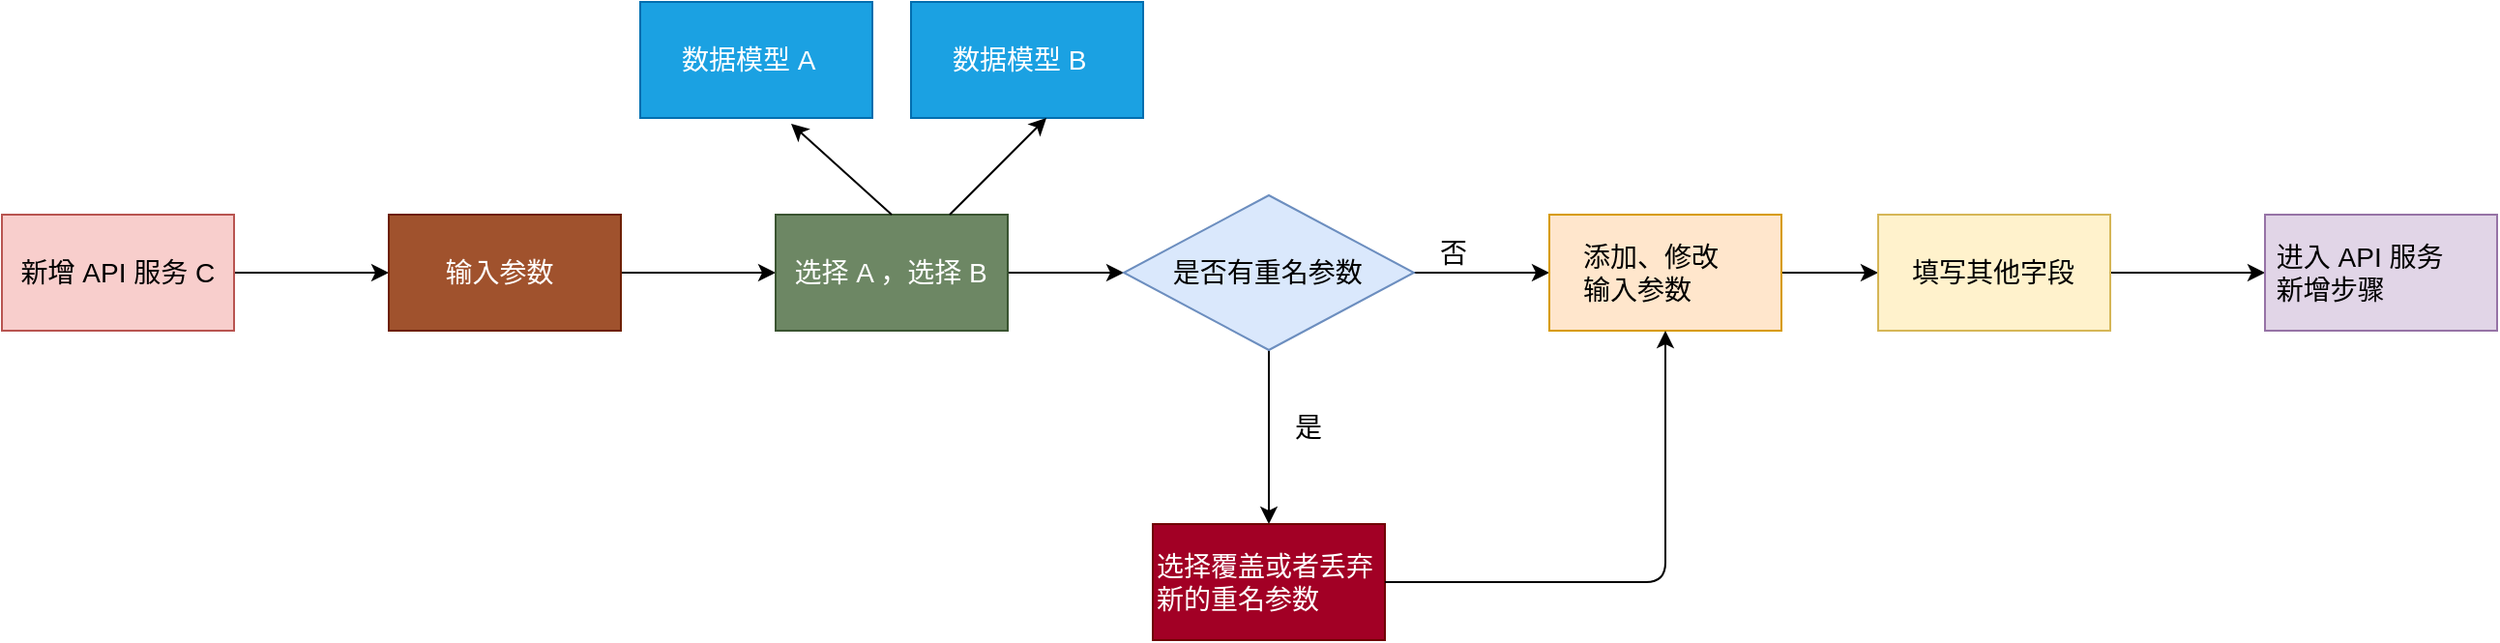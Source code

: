 <mxfile version="14.8.1" type="github" pages="9">
  <diagram id="5L1WKOV1uJZI6Ok2iz0N" name="新增API服务-选择数据模型">
    <mxGraphModel dx="1422" dy="706" grid="1" gridSize="10" guides="1" tooltips="1" connect="1" arrows="1" fold="1" page="1" pageScale="1" pageWidth="827" pageHeight="1169" math="0" shadow="0">
      <root>
        <mxCell id="MRwDWpxNu8R1rWGgaIbu-0" />
        <mxCell id="MRwDWpxNu8R1rWGgaIbu-1" parent="MRwDWpxNu8R1rWGgaIbu-0" />
        <mxCell id="MRwDWpxNu8R1rWGgaIbu-2" value="&amp;nbsp; &amp;nbsp; &amp;nbsp;数据模型 A" style="rounded=0;whiteSpace=wrap;html=1;fontSize=14;align=left;fillColor=#1ba1e2;strokeColor=#006EAF;fontColor=#ffffff;" vertex="1" parent="MRwDWpxNu8R1rWGgaIbu-1">
          <mxGeometry x="640" y="190" width="120" height="60" as="geometry" />
        </mxCell>
        <mxCell id="MRwDWpxNu8R1rWGgaIbu-6" value="" style="edgeStyle=orthogonalEdgeStyle;rounded=0;orthogonalLoop=1;jettySize=auto;html=1;fontSize=14;" edge="1" parent="MRwDWpxNu8R1rWGgaIbu-1" source="MRwDWpxNu8R1rWGgaIbu-3" target="MRwDWpxNu8R1rWGgaIbu-5">
          <mxGeometry relative="1" as="geometry" />
        </mxCell>
        <mxCell id="MRwDWpxNu8R1rWGgaIbu-3" value="&amp;nbsp; 新增 API 服务 C" style="rounded=0;whiteSpace=wrap;html=1;fontSize=14;align=left;fillColor=#f8cecc;strokeColor=#b85450;" vertex="1" parent="MRwDWpxNu8R1rWGgaIbu-1">
          <mxGeometry x="310" y="300" width="120" height="60" as="geometry" />
        </mxCell>
        <mxCell id="MRwDWpxNu8R1rWGgaIbu-9" value="" style="edgeStyle=orthogonalEdgeStyle;rounded=0;orthogonalLoop=1;jettySize=auto;html=1;fontSize=14;" edge="1" parent="MRwDWpxNu8R1rWGgaIbu-1" source="MRwDWpxNu8R1rWGgaIbu-5" target="MRwDWpxNu8R1rWGgaIbu-8">
          <mxGeometry relative="1" as="geometry" />
        </mxCell>
        <mxCell id="MRwDWpxNu8R1rWGgaIbu-5" value="&amp;nbsp; &amp;nbsp; &amp;nbsp; &amp;nbsp;输入参数" style="rounded=0;whiteSpace=wrap;html=1;fontSize=14;align=left;fillColor=#a0522d;strokeColor=#6D1F00;fontColor=#ffffff;" vertex="1" parent="MRwDWpxNu8R1rWGgaIbu-1">
          <mxGeometry x="510" y="300" width="120" height="60" as="geometry" />
        </mxCell>
        <mxCell id="MRwDWpxNu8R1rWGgaIbu-7" value="&amp;nbsp; &amp;nbsp; &amp;nbsp;数据模型 B" style="rounded=0;whiteSpace=wrap;html=1;fontSize=14;align=left;fillColor=#1ba1e2;strokeColor=#006EAF;fontColor=#ffffff;" vertex="1" parent="MRwDWpxNu8R1rWGgaIbu-1">
          <mxGeometry x="780" y="190" width="120" height="60" as="geometry" />
        </mxCell>
        <mxCell id="MRwDWpxNu8R1rWGgaIbu-11" value="" style="edgeStyle=orthogonalEdgeStyle;rounded=0;orthogonalLoop=1;jettySize=auto;html=1;fontSize=14;" edge="1" parent="MRwDWpxNu8R1rWGgaIbu-1" source="MRwDWpxNu8R1rWGgaIbu-8" target="MRwDWpxNu8R1rWGgaIbu-10">
          <mxGeometry relative="1" as="geometry" />
        </mxCell>
        <mxCell id="MRwDWpxNu8R1rWGgaIbu-8" value="&amp;nbsp; 选择 A ，选择 B&amp;nbsp;" style="whiteSpace=wrap;html=1;rounded=0;fontSize=14;align=left;fillColor=#6d8764;strokeColor=#3A5431;fontColor=#ffffff;" vertex="1" parent="MRwDWpxNu8R1rWGgaIbu-1">
          <mxGeometry x="710" y="300" width="120" height="60" as="geometry" />
        </mxCell>
        <mxCell id="MRwDWpxNu8R1rWGgaIbu-13" value="" style="edgeStyle=orthogonalEdgeStyle;rounded=0;orthogonalLoop=1;jettySize=auto;html=1;fontSize=14;" edge="1" parent="MRwDWpxNu8R1rWGgaIbu-1" source="MRwDWpxNu8R1rWGgaIbu-10" target="MRwDWpxNu8R1rWGgaIbu-12">
          <mxGeometry relative="1" as="geometry" />
        </mxCell>
        <mxCell id="MRwDWpxNu8R1rWGgaIbu-16" value="" style="edgeStyle=orthogonalEdgeStyle;rounded=0;orthogonalLoop=1;jettySize=auto;html=1;fontSize=14;" edge="1" parent="MRwDWpxNu8R1rWGgaIbu-1" source="MRwDWpxNu8R1rWGgaIbu-10" target="MRwDWpxNu8R1rWGgaIbu-15">
          <mxGeometry relative="1" as="geometry" />
        </mxCell>
        <mxCell id="MRwDWpxNu8R1rWGgaIbu-10" value="&amp;nbsp; &amp;nbsp; &amp;nbsp; 是否有重名参数" style="rhombus;whiteSpace=wrap;html=1;rounded=0;fontSize=14;align=left;fillColor=#dae8fc;strokeColor=#6c8ebf;" vertex="1" parent="MRwDWpxNu8R1rWGgaIbu-1">
          <mxGeometry x="890" y="290" width="150" height="80" as="geometry" />
        </mxCell>
        <mxCell id="MRwDWpxNu8R1rWGgaIbu-22" value="" style="edgeStyle=orthogonalEdgeStyle;rounded=0;orthogonalLoop=1;jettySize=auto;html=1;fontSize=14;" edge="1" parent="MRwDWpxNu8R1rWGgaIbu-1" source="MRwDWpxNu8R1rWGgaIbu-12" target="MRwDWpxNu8R1rWGgaIbu-19">
          <mxGeometry relative="1" as="geometry" />
        </mxCell>
        <mxCell id="MRwDWpxNu8R1rWGgaIbu-12" value="&amp;nbsp; &amp;nbsp; 添加、修改&lt;br&gt;&amp;nbsp; &amp;nbsp; 输入参数" style="whiteSpace=wrap;html=1;rounded=0;fontSize=14;align=left;fillColor=#ffe6cc;strokeColor=#d79b00;" vertex="1" parent="MRwDWpxNu8R1rWGgaIbu-1">
          <mxGeometry x="1110" y="300" width="120" height="60" as="geometry" />
        </mxCell>
        <mxCell id="MRwDWpxNu8R1rWGgaIbu-14" value="否" style="text;html=1;align=center;verticalAlign=middle;resizable=0;points=[];autosize=1;strokeColor=none;fontSize=14;" vertex="1" parent="MRwDWpxNu8R1rWGgaIbu-1">
          <mxGeometry x="1045" y="310" width="30" height="20" as="geometry" />
        </mxCell>
        <mxCell id="MRwDWpxNu8R1rWGgaIbu-15" value="选择覆盖或者丢弃新的重名参数" style="whiteSpace=wrap;html=1;rounded=0;fontSize=14;align=left;fillColor=#a20025;strokeColor=#6F0000;fontColor=#ffffff;" vertex="1" parent="MRwDWpxNu8R1rWGgaIbu-1">
          <mxGeometry x="905" y="460" width="120" height="60" as="geometry" />
        </mxCell>
        <mxCell id="MRwDWpxNu8R1rWGgaIbu-17" value="是" style="text;html=1;align=center;verticalAlign=middle;resizable=0;points=[];autosize=1;strokeColor=none;fontSize=14;" vertex="1" parent="MRwDWpxNu8R1rWGgaIbu-1">
          <mxGeometry x="970" y="400" width="30" height="20" as="geometry" />
        </mxCell>
        <mxCell id="MRwDWpxNu8R1rWGgaIbu-18" value="" style="endArrow=classic;html=1;fontSize=14;exitX=1;exitY=0.5;exitDx=0;exitDy=0;entryX=0.5;entryY=1;entryDx=0;entryDy=0;edgeStyle=orthogonalEdgeStyle;" edge="1" parent="MRwDWpxNu8R1rWGgaIbu-1" source="MRwDWpxNu8R1rWGgaIbu-15" target="MRwDWpxNu8R1rWGgaIbu-12">
          <mxGeometry width="50" height="50" relative="1" as="geometry">
            <mxPoint x="1040" y="520" as="sourcePoint" />
            <mxPoint x="1090" y="470" as="targetPoint" />
          </mxGeometry>
        </mxCell>
        <mxCell id="MRwDWpxNu8R1rWGgaIbu-21" value="" style="edgeStyle=orthogonalEdgeStyle;rounded=0;orthogonalLoop=1;jettySize=auto;html=1;fontSize=14;" edge="1" parent="MRwDWpxNu8R1rWGgaIbu-1" source="MRwDWpxNu8R1rWGgaIbu-19" target="MRwDWpxNu8R1rWGgaIbu-20">
          <mxGeometry relative="1" as="geometry" />
        </mxCell>
        <mxCell id="MRwDWpxNu8R1rWGgaIbu-19" value="&amp;nbsp; &amp;nbsp; 填写其他字段" style="whiteSpace=wrap;html=1;rounded=0;fontSize=14;align=left;fillColor=#fff2cc;strokeColor=#d6b656;" vertex="1" parent="MRwDWpxNu8R1rWGgaIbu-1">
          <mxGeometry x="1280" y="300" width="120" height="60" as="geometry" />
        </mxCell>
        <mxCell id="MRwDWpxNu8R1rWGgaIbu-20" value="&amp;nbsp;进入 API 服务&lt;br&gt;&amp;nbsp;新增步骤" style="whiteSpace=wrap;html=1;rounded=0;fontSize=14;align=left;fillColor=#e1d5e7;strokeColor=#9673a6;" vertex="1" parent="MRwDWpxNu8R1rWGgaIbu-1">
          <mxGeometry x="1480" y="300" width="120" height="60" as="geometry" />
        </mxCell>
        <mxCell id="MRwDWpxNu8R1rWGgaIbu-23" value="" style="endArrow=classic;html=1;fontSize=14;" edge="1" parent="MRwDWpxNu8R1rWGgaIbu-1">
          <mxGeometry width="50" height="50" relative="1" as="geometry">
            <mxPoint x="800" y="300" as="sourcePoint" />
            <mxPoint x="850" y="250" as="targetPoint" />
          </mxGeometry>
        </mxCell>
        <mxCell id="MRwDWpxNu8R1rWGgaIbu-24" value="" style="endArrow=classic;html=1;fontSize=14;exitX=0.5;exitY=0;exitDx=0;exitDy=0;entryX=0.65;entryY=1.05;entryDx=0;entryDy=0;entryPerimeter=0;" edge="1" parent="MRwDWpxNu8R1rWGgaIbu-1" source="MRwDWpxNu8R1rWGgaIbu-8" target="MRwDWpxNu8R1rWGgaIbu-2">
          <mxGeometry width="50" height="50" relative="1" as="geometry">
            <mxPoint x="720" y="310" as="sourcePoint" />
            <mxPoint x="770" y="260" as="targetPoint" />
          </mxGeometry>
        </mxCell>
      </root>
    </mxGraphModel>
  </diagram>
  <diagram name="Copy of 修改API服务流程" id="5N8QZxCaXmLqcj4c7jqY">
    <mxGraphModel dx="2249" dy="706" grid="1" gridSize="10" guides="1" tooltips="1" connect="1" arrows="1" fold="1" page="1" pageScale="1" pageWidth="827" pageHeight="1169" math="0" shadow="0">
      <root>
        <mxCell id="MJHCtK0OV2Y__EAzC1_9-0" />
        <mxCell id="MJHCtK0OV2Y__EAzC1_9-1" parent="MJHCtK0OV2Y__EAzC1_9-0" />
        <mxCell id="MJHCtK0OV2Y__EAzC1_9-2" value="" style="edgeStyle=orthogonalEdgeStyle;rounded=0;orthogonalLoop=1;jettySize=auto;html=1;fontSize=14;fontStyle=1" edge="1" parent="MJHCtK0OV2Y__EAzC1_9-1" source="MJHCtK0OV2Y__EAzC1_9-3">
          <mxGeometry relative="1" as="geometry">
            <mxPoint x="510" y="175" as="targetPoint" />
          </mxGeometry>
        </mxCell>
        <mxCell id="MJHCtK0OV2Y__EAzC1_9-3" value="调用复制 API 服务接口" style="rounded=0;whiteSpace=wrap;html=1;fontSize=14;fillColor=#e1d5e7;strokeColor=#9673a6;fontStyle=1" vertex="1" parent="MJHCtK0OV2Y__EAzC1_9-1">
          <mxGeometry x="310" y="145" width="120" height="60" as="geometry" />
        </mxCell>
        <mxCell id="MJHCtK0OV2Y__EAzC1_9-37" value="" style="edgeStyle=orthogonalEdgeStyle;rounded=0;orthogonalLoop=1;jettySize=auto;html=1;fontSize=14;" edge="1" parent="MJHCtK0OV2Y__EAzC1_9-1" source="MJHCtK0OV2Y__EAzC1_9-4" target="MJHCtK0OV2Y__EAzC1_9-14">
          <mxGeometry relative="1" as="geometry" />
        </mxCell>
        <mxCell id="MJHCtK0OV2Y__EAzC1_9-4" value="调用更新API接口" style="rounded=0;whiteSpace=wrap;html=1;fontSize=14;fontStyle=1;fillColor=#e1d5e7;strokeColor=#9673a6;" vertex="1" parent="MJHCtK0OV2Y__EAzC1_9-1">
          <mxGeometry x="310" y="265" width="120" height="60" as="geometry" />
        </mxCell>
        <mxCell id="MJHCtK0OV2Y__EAzC1_9-5" value="调用 API 上线接口" style="rounded=0;whiteSpace=wrap;html=1;fontSize=14;fontStyle=1;fillColor=#e1d5e7;strokeColor=#9673a6;" vertex="1" parent="MJHCtK0OV2Y__EAzC1_9-1">
          <mxGeometry x="310" y="510" width="120" height="60" as="geometry" />
        </mxCell>
        <mxCell id="MJHCtK0OV2Y__EAzC1_9-6" value="" style="edgeStyle=orthogonalEdgeStyle;rounded=0;orthogonalLoop=1;jettySize=auto;html=1;fontSize=14;fontStyle=1" edge="1" parent="MJHCtK0OV2Y__EAzC1_9-1" source="MJHCtK0OV2Y__EAzC1_9-7" target="MJHCtK0OV2Y__EAzC1_9-9">
          <mxGeometry relative="1" as="geometry" />
        </mxCell>
        <mxCell id="MJHCtK0OV2Y__EAzC1_9-7" value="开始" style="ellipse;whiteSpace=wrap;html=1;fontSize=14;fillColor=#1ba1e2;strokeColor=#006EAF;fontColor=#ffffff;fontStyle=1" vertex="1" parent="MJHCtK0OV2Y__EAzC1_9-1">
          <mxGeometry x="-40" y="50" width="120" height="50" as="geometry" />
        </mxCell>
        <mxCell id="MJHCtK0OV2Y__EAzC1_9-8" value="结束" style="ellipse;whiteSpace=wrap;html=1;fontSize=14;fillColor=#1ba1e2;strokeColor=#006EAF;fontColor=#ffffff;fontStyle=1" vertex="1" parent="MJHCtK0OV2Y__EAzC1_9-1">
          <mxGeometry x="310" y="625" width="120" height="50" as="geometry" />
        </mxCell>
        <mxCell id="MJHCtK0OV2Y__EAzC1_9-9" value="&lt;span&gt;更新 服务表/API信息表&lt;/span&gt;" style="rounded=0;whiteSpace=wrap;html=1;fontSize=14;fillColor=#dae8fc;strokeColor=#6c8ebf;fontStyle=1" vertex="1" parent="MJHCtK0OV2Y__EAzC1_9-1">
          <mxGeometry x="-40" y="140" width="120" height="60" as="geometry" />
        </mxCell>
        <mxCell id="MJHCtK0OV2Y__EAzC1_9-10" value="" style="edgeStyle=orthogonalEdgeStyle;rounded=0;orthogonalLoop=1;jettySize=auto;html=1;fontSize=14;fontStyle=1" edge="1" parent="MJHCtK0OV2Y__EAzC1_9-1" source="MJHCtK0OV2Y__EAzC1_9-11">
          <mxGeometry relative="1" as="geometry">
            <mxPoint x="370" y="265" as="targetPoint" />
            <Array as="points">
              <mxPoint x="585" y="235" />
              <mxPoint x="370" y="235" />
              <mxPoint x="370" y="265" />
            </Array>
          </mxGeometry>
        </mxCell>
        <mxCell id="MJHCtK0OV2Y__EAzC1_9-11" value="" style="rhombus;whiteSpace=wrap;html=1;fontSize=14;align=left;fillColor=#dae8fc;strokeColor=#6c8ebf;fontStyle=1" vertex="1" parent="MJHCtK0OV2Y__EAzC1_9-1">
          <mxGeometry x="510" y="140" width="150" height="70" as="geometry" />
        </mxCell>
        <mxCell id="MJHCtK0OV2Y__EAzC1_9-12" value="调用成功" style="text;html=1;strokeColor=none;fillColor=none;align=center;verticalAlign=middle;whiteSpace=wrap;rounded=0;fontSize=14;fontStyle=1" vertex="1" parent="MJHCtK0OV2Y__EAzC1_9-1">
          <mxGeometry x="545" y="165" width="80" height="20" as="geometry" />
        </mxCell>
        <mxCell id="MJHCtK0OV2Y__EAzC1_9-13" value="回滚操作" style="rounded=0;whiteSpace=wrap;html=1;fontSize=14;fillColor=#dae8fc;strokeColor=#6c8ebf;fontStyle=1" vertex="1" parent="MJHCtK0OV2Y__EAzC1_9-1">
          <mxGeometry x="740" y="620" width="120" height="60" as="geometry" />
        </mxCell>
        <mxCell id="MJHCtK0OV2Y__EAzC1_9-14" value="" style="rhombus;whiteSpace=wrap;html=1;fontSize=14;align=left;fillColor=#dae8fc;strokeColor=#6c8ebf;fontStyle=1" vertex="1" parent="MJHCtK0OV2Y__EAzC1_9-1">
          <mxGeometry x="510" y="260" width="150" height="70" as="geometry" />
        </mxCell>
        <mxCell id="MJHCtK0OV2Y__EAzC1_9-15" value="调用成功" style="text;html=1;strokeColor=none;fillColor=none;align=center;verticalAlign=middle;whiteSpace=wrap;rounded=0;fontSize=14;fontStyle=1" vertex="1" parent="MJHCtK0OV2Y__EAzC1_9-1">
          <mxGeometry x="550" y="280" width="70" height="25" as="geometry" />
        </mxCell>
        <mxCell id="MJHCtK0OV2Y__EAzC1_9-16" value="" style="edgeStyle=orthogonalEdgeStyle;rounded=0;orthogonalLoop=1;jettySize=auto;html=1;fontSize=14;fontStyle=1;exitX=0.5;exitY=1;exitDx=0;exitDy=0;" edge="1" parent="MJHCtK0OV2Y__EAzC1_9-1" source="MJHCtK0OV2Y__EAzC1_9-39">
          <mxGeometry relative="1" as="geometry">
            <mxPoint x="585" y="460" as="sourcePoint" />
            <mxPoint x="370" y="510" as="targetPoint" />
            <Array as="points">
              <mxPoint x="585" y="480" />
              <mxPoint x="370" y="480" />
            </Array>
          </mxGeometry>
        </mxCell>
        <mxCell id="MJHCtK0OV2Y__EAzC1_9-17" value="" style="rhombus;whiteSpace=wrap;html=1;fontSize=14;align=left;fillColor=#dae8fc;strokeColor=#6c8ebf;fontStyle=1" vertex="1" parent="MJHCtK0OV2Y__EAzC1_9-1">
          <mxGeometry x="510" y="505" width="150" height="70" as="geometry" />
        </mxCell>
        <mxCell id="MJHCtK0OV2Y__EAzC1_9-18" value="" style="edgeStyle=orthogonalEdgeStyle;rounded=0;orthogonalLoop=1;jettySize=auto;html=1;fontSize=14;fontStyle=1" edge="1" parent="MJHCtK0OV2Y__EAzC1_9-1">
          <mxGeometry relative="1" as="geometry">
            <mxPoint x="585" y="575" as="sourcePoint" />
            <mxPoint x="370" y="625" as="targetPoint" />
            <Array as="points">
              <mxPoint x="585" y="595" />
              <mxPoint x="370" y="595" />
              <mxPoint x="370" y="625" />
            </Array>
          </mxGeometry>
        </mxCell>
        <mxCell id="MJHCtK0OV2Y__EAzC1_9-19" value="调用成功" style="text;html=1;strokeColor=none;fillColor=none;align=center;verticalAlign=middle;whiteSpace=wrap;rounded=0;fontSize=14;fontStyle=1" vertex="1" parent="MJHCtK0OV2Y__EAzC1_9-1">
          <mxGeometry x="550" y="527.5" width="70" height="25" as="geometry" />
        </mxCell>
        <mxCell id="MJHCtK0OV2Y__EAzC1_9-20" value="是" style="text;html=1;align=center;verticalAlign=middle;resizable=0;points=[];autosize=1;strokeColor=none;fontSize=14;fontStyle=1" vertex="1" parent="MJHCtK0OV2Y__EAzC1_9-1">
          <mxGeometry x="545" y="215" width="30" height="20" as="geometry" />
        </mxCell>
        <mxCell id="MJHCtK0OV2Y__EAzC1_9-21" value="是" style="text;html=1;align=center;verticalAlign=middle;resizable=0;points=[];autosize=1;strokeColor=none;fontSize=14;fontStyle=1" vertex="1" parent="MJHCtK0OV2Y__EAzC1_9-1">
          <mxGeometry x="535" y="460" width="30" height="20" as="geometry" />
        </mxCell>
        <mxCell id="MJHCtK0OV2Y__EAzC1_9-22" value="是" style="text;html=1;align=center;verticalAlign=middle;resizable=0;points=[];autosize=1;strokeColor=none;fontSize=14;fontStyle=1" vertex="1" parent="MJHCtK0OV2Y__EAzC1_9-1">
          <mxGeometry x="535" y="570" width="30" height="20" as="geometry" />
        </mxCell>
        <mxCell id="MJHCtK0OV2Y__EAzC1_9-23" value="" style="endArrow=classic;html=1;fontSize=14;exitX=1;exitY=0.5;exitDx=0;exitDy=0;entryX=0.574;entryY=-0.022;entryDx=0;entryDy=0;entryPerimeter=0;edgeStyle=orthogonalEdgeStyle;fontStyle=1" edge="1" parent="MJHCtK0OV2Y__EAzC1_9-1" source="MJHCtK0OV2Y__EAzC1_9-11" target="MJHCtK0OV2Y__EAzC1_9-13">
          <mxGeometry width="50" height="50" relative="1" as="geometry">
            <mxPoint x="730" y="265" as="sourcePoint" />
            <mxPoint x="800" y="175" as="targetPoint" />
          </mxGeometry>
        </mxCell>
        <mxCell id="MJHCtK0OV2Y__EAzC1_9-24" value="" style="endArrow=classic;html=1;fontSize=14;exitX=1;exitY=0.5;exitDx=0;exitDy=0;fontStyle=1" edge="1" parent="MJHCtK0OV2Y__EAzC1_9-1" source="MJHCtK0OV2Y__EAzC1_9-14">
          <mxGeometry width="50" height="50" relative="1" as="geometry">
            <mxPoint x="670" y="355" as="sourcePoint" />
            <mxPoint x="810" y="290" as="targetPoint" />
          </mxGeometry>
        </mxCell>
        <mxCell id="MJHCtK0OV2Y__EAzC1_9-25" value="" style="endArrow=classic;html=1;fontSize=14;exitX=1;exitY=0.5;exitDx=0;exitDy=0;fontStyle=1" edge="1" parent="MJHCtK0OV2Y__EAzC1_9-1" source="MJHCtK0OV2Y__EAzC1_9-17">
          <mxGeometry width="50" height="50" relative="1" as="geometry">
            <mxPoint x="670" y="540" as="sourcePoint" />
            <mxPoint x="810" y="540" as="targetPoint" />
          </mxGeometry>
        </mxCell>
        <mxCell id="MJHCtK0OV2Y__EAzC1_9-26" value="" style="rounded=1;whiteSpace=wrap;html=1;fontSize=14;fontStyle=1;fillColor=#dae8fc;strokeColor=#6c8ebf;" vertex="1" parent="MJHCtK0OV2Y__EAzC1_9-1">
          <mxGeometry x="130" y="140" width="125" height="57.5" as="geometry" />
        </mxCell>
        <mxCell id="MJHCtK0OV2Y__EAzC1_9-27" value="" style="endArrow=classic;html=1;fontSize=14;exitX=1;exitY=0.5;exitDx=0;exitDy=0;entryX=0;entryY=0.5;entryDx=0;entryDy=0;fontStyle=1" edge="1" parent="MJHCtK0OV2Y__EAzC1_9-1" source="MJHCtK0OV2Y__EAzC1_9-9" target="MJHCtK0OV2Y__EAzC1_9-26">
          <mxGeometry width="50" height="50" relative="1" as="geometry">
            <mxPoint x="130" y="210" as="sourcePoint" />
            <mxPoint x="180" y="160" as="targetPoint" />
          </mxGeometry>
        </mxCell>
        <mxCell id="MJHCtK0OV2Y__EAzC1_9-28" value="" style="endArrow=classic;html=1;fontSize=14;entryX=0;entryY=0.5;entryDx=0;entryDy=0;fontStyle=1" edge="1" parent="MJHCtK0OV2Y__EAzC1_9-1">
          <mxGeometry width="50" height="50" relative="1" as="geometry">
            <mxPoint x="260" y="170" as="sourcePoint" />
            <mxPoint x="310" y="169.58" as="targetPoint" />
          </mxGeometry>
        </mxCell>
        <mxCell id="MJHCtK0OV2Y__EAzC1_9-29" value="" style="endArrow=classic;html=1;fontSize=14;exitX=0;exitY=0.5;exitDx=0;exitDy=0;entryX=1;entryY=0.5;entryDx=0;entryDy=0;fontStyle=1" edge="1" parent="MJHCtK0OV2Y__EAzC1_9-1" source="MJHCtK0OV2Y__EAzC1_9-13" target="MJHCtK0OV2Y__EAzC1_9-8">
          <mxGeometry width="50" height="50" relative="1" as="geometry">
            <mxPoint x="580" y="745" as="sourcePoint" />
            <mxPoint x="630" y="695" as="targetPoint" />
          </mxGeometry>
        </mxCell>
        <mxCell id="MJHCtK0OV2Y__EAzC1_9-30" value="否" style="text;html=1;align=center;verticalAlign=middle;resizable=0;points=[];autosize=1;strokeColor=none;fontSize=14;fontStyle=1" vertex="1" parent="MJHCtK0OV2Y__EAzC1_9-1">
          <mxGeometry x="680" y="150" width="30" height="20" as="geometry" />
        </mxCell>
        <mxCell id="MJHCtK0OV2Y__EAzC1_9-31" value="否" style="text;html=1;align=center;verticalAlign=middle;resizable=0;points=[];autosize=1;strokeColor=none;fontSize=14;fontStyle=1" vertex="1" parent="MJHCtK0OV2Y__EAzC1_9-1">
          <mxGeometry x="680" y="265" width="30" height="20" as="geometry" />
        </mxCell>
        <mxCell id="MJHCtK0OV2Y__EAzC1_9-32" value="否" style="text;html=1;align=center;verticalAlign=middle;resizable=0;points=[];autosize=1;strokeColor=none;fontSize=14;fontStyle=1" vertex="1" parent="MJHCtK0OV2Y__EAzC1_9-1">
          <mxGeometry x="680" y="510" width="30" height="20" as="geometry" />
        </mxCell>
        <mxCell id="MJHCtK0OV2Y__EAzC1_9-33" value="&lt;span style=&quot;color: rgb(0, 0, 0); font-family: helvetica; font-size: 14px; font-style: normal; font-weight: 700; letter-spacing: normal; text-align: center; text-indent: 0px; text-transform: none; word-spacing: 0px; background-color: rgb(248, 249, 250); display: inline; float: none;&quot;&gt;更新AD相应资源&lt;/span&gt;" style="text;whiteSpace=wrap;html=1;fontSize=14;" vertex="1" parent="MJHCtK0OV2Y__EAzC1_9-1">
          <mxGeometry x="140" y="153.75" width="130" height="30" as="geometry" />
        </mxCell>
        <mxCell id="MJHCtK0OV2Y__EAzC1_9-43" value="" style="edgeStyle=orthogonalEdgeStyle;rounded=0;orthogonalLoop=1;jettySize=auto;html=1;fontSize=14;" edge="1" parent="MJHCtK0OV2Y__EAzC1_9-1" source="MJHCtK0OV2Y__EAzC1_9-34" target="MJHCtK0OV2Y__EAzC1_9-39">
          <mxGeometry relative="1" as="geometry" />
        </mxCell>
        <mxCell id="MJHCtK0OV2Y__EAzC1_9-34" value="调用 API “切换有效版本”接口" style="rounded=0;whiteSpace=wrap;html=1;fontSize=14;fontStyle=1;fillColor=#e1d5e7;strokeColor=#9673a6;" vertex="1" parent="MJHCtK0OV2Y__EAzC1_9-1">
          <mxGeometry x="310" y="375" width="120" height="60" as="geometry" />
        </mxCell>
        <mxCell id="MJHCtK0OV2Y__EAzC1_9-35" value="" style="edgeStyle=orthogonalEdgeStyle;rounded=0;orthogonalLoop=1;jettySize=auto;html=1;fontSize=14;fontStyle=1;exitX=0.5;exitY=1;exitDx=0;exitDy=0;entryX=0.417;entryY=0.017;entryDx=0;entryDy=0;entryPerimeter=0;" edge="1" parent="MJHCtK0OV2Y__EAzC1_9-1" source="MJHCtK0OV2Y__EAzC1_9-14" target="MJHCtK0OV2Y__EAzC1_9-34">
          <mxGeometry relative="1" as="geometry">
            <mxPoint x="580" y="330" as="sourcePoint" />
            <mxPoint x="360" y="370" as="targetPoint" />
            <Array as="points">
              <mxPoint x="585" y="340" />
              <mxPoint x="360" y="340" />
            </Array>
          </mxGeometry>
        </mxCell>
        <mxCell id="MJHCtK0OV2Y__EAzC1_9-39" value="" style="rhombus;whiteSpace=wrap;html=1;fontSize=14;align=left;fillColor=#dae8fc;strokeColor=#6c8ebf;fontStyle=1" vertex="1" parent="MJHCtK0OV2Y__EAzC1_9-1">
          <mxGeometry x="510" y="370" width="150" height="70" as="geometry" />
        </mxCell>
        <mxCell id="MJHCtK0OV2Y__EAzC1_9-40" value="" style="endArrow=classic;html=1;fontSize=14;exitX=1;exitY=0.5;exitDx=0;exitDy=0;fontStyle=1" edge="1" parent="MJHCtK0OV2Y__EAzC1_9-1" source="MJHCtK0OV2Y__EAzC1_9-39">
          <mxGeometry width="50" height="50" relative="1" as="geometry">
            <mxPoint x="650" y="407.5" as="sourcePoint" />
            <mxPoint x="810" y="403" as="targetPoint" />
          </mxGeometry>
        </mxCell>
        <mxCell id="MJHCtK0OV2Y__EAzC1_9-41" value="否" style="text;html=1;align=center;verticalAlign=middle;resizable=0;points=[];autosize=1;strokeColor=none;fontSize=14;fontStyle=1" vertex="1" parent="MJHCtK0OV2Y__EAzC1_9-1">
          <mxGeometry x="680" y="380" width="30" height="20" as="geometry" />
        </mxCell>
        <mxCell id="MJHCtK0OV2Y__EAzC1_9-42" value="调用成功" style="text;html=1;strokeColor=none;fillColor=none;align=center;verticalAlign=middle;whiteSpace=wrap;rounded=0;fontSize=14;fontStyle=1" vertex="1" parent="MJHCtK0OV2Y__EAzC1_9-1">
          <mxGeometry x="550" y="392.5" width="70" height="25" as="geometry" />
        </mxCell>
      </root>
    </mxGraphModel>
  </diagram>
  <diagram id="9h1UjlmvztIwIFQHYlaZ" name="校验认证信息">
    <mxGraphModel dx="1422" dy="706" grid="1" gridSize="10" guides="1" tooltips="1" connect="1" arrows="1" fold="1" page="1" pageScale="1" pageWidth="827" pageHeight="1169" math="0" shadow="0">
      <root>
        <mxCell id="m8q-vFVWz-Y_Wpkk6AIg-0" />
        <mxCell id="m8q-vFVWz-Y_Wpkk6AIg-1" parent="m8q-vFVWz-Y_Wpkk6AIg-0" />
        <mxCell id="m8q-vFVWz-Y_Wpkk6AIg-2" value="" style="edgeStyle=orthogonalEdgeStyle;rounded=0;orthogonalLoop=1;jettySize=auto;html=1;fontSize=14;" edge="1" parent="m8q-vFVWz-Y_Wpkk6AIg-1" source="m8q-vFVWz-Y_Wpkk6AIg-3">
          <mxGeometry relative="1" as="geometry">
            <mxPoint x="390" y="620" as="targetPoint" />
          </mxGeometry>
        </mxCell>
        <mxCell id="m8q-vFVWz-Y_Wpkk6AIg-3" value="&amp;nbsp; &amp;nbsp; 请求 API 服务，&lt;br&gt;&amp;nbsp; &amp;nbsp; 携带 认证信息" style="rounded=0;whiteSpace=wrap;html=1;fontSize=14;align=left;fillColor=#ffe6cc;strokeColor=#d79b00;" vertex="1" parent="m8q-vFVWz-Y_Wpkk6AIg-1">
          <mxGeometry x="140" y="590" width="120" height="60" as="geometry" />
        </mxCell>
        <mxCell id="m8q-vFVWz-Y_Wpkk6AIg-4" value="1、AD2 校验" style="text;html=1;strokeColor=none;fillColor=none;align=center;verticalAlign=middle;whiteSpace=wrap;rounded=0;fontSize=14;" vertex="1" parent="m8q-vFVWz-Y_Wpkk6AIg-1">
          <mxGeometry x="280" y="600" width="90" height="20" as="geometry" />
        </mxCell>
        <mxCell id="m8q-vFVWz-Y_Wpkk6AIg-5" value="" style="edgeStyle=orthogonalEdgeStyle;rounded=0;orthogonalLoop=1;jettySize=auto;html=1;fontSize=14;" edge="1" parent="m8q-vFVWz-Y_Wpkk6AIg-1" source="m8q-vFVWz-Y_Wpkk6AIg-7" target="m8q-vFVWz-Y_Wpkk6AIg-9">
          <mxGeometry relative="1" as="geometry" />
        </mxCell>
        <mxCell id="m8q-vFVWz-Y_Wpkk6AIg-6" value="" style="edgeStyle=orthogonalEdgeStyle;rounded=0;orthogonalLoop=1;jettySize=auto;html=1;fontSize=14;" edge="1" parent="m8q-vFVWz-Y_Wpkk6AIg-1" source="m8q-vFVWz-Y_Wpkk6AIg-7" target="m8q-vFVWz-Y_Wpkk6AIg-13">
          <mxGeometry relative="1" as="geometry" />
        </mxCell>
        <mxCell id="m8q-vFVWz-Y_Wpkk6AIg-7" value="" style="rhombus;whiteSpace=wrap;html=1;fontSize=14;align=left;fillColor=#dae8fc;strokeColor=#6c8ebf;" vertex="1" parent="m8q-vFVWz-Y_Wpkk6AIg-1">
          <mxGeometry x="390" y="580" width="140" height="80" as="geometry" />
        </mxCell>
        <mxCell id="m8q-vFVWz-Y_Wpkk6AIg-8" value="是否在 ip 白名单内" style="text;html=1;strokeColor=none;fillColor=none;align=center;verticalAlign=middle;whiteSpace=wrap;rounded=0;fontSize=14;" vertex="1" parent="m8q-vFVWz-Y_Wpkk6AIg-1">
          <mxGeometry x="425" y="610" width="75" height="20" as="geometry" />
        </mxCell>
        <mxCell id="m8q-vFVWz-Y_Wpkk6AIg-9" value="&amp;nbsp; &amp;nbsp; 校验不通过" style="whiteSpace=wrap;html=1;fontSize=14;align=left;fillColor=#e51400;strokeColor=#B20000;fontColor=#ffffff;" vertex="1" parent="m8q-vFVWz-Y_Wpkk6AIg-1">
          <mxGeometry x="617.5" y="590" width="120" height="60" as="geometry" />
        </mxCell>
        <mxCell id="m8q-vFVWz-Y_Wpkk6AIg-10" value="否" style="text;html=1;align=center;verticalAlign=middle;resizable=0;points=[];autosize=1;strokeColor=none;fontSize=14;" vertex="1" parent="m8q-vFVWz-Y_Wpkk6AIg-1">
          <mxGeometry x="555" y="600" width="30" height="20" as="geometry" />
        </mxCell>
        <mxCell id="m8q-vFVWz-Y_Wpkk6AIg-11" value="" style="edgeStyle=orthogonalEdgeStyle;rounded=0;orthogonalLoop=1;jettySize=auto;html=1;fontSize=14;" edge="1" parent="m8q-vFVWz-Y_Wpkk6AIg-1" source="m8q-vFVWz-Y_Wpkk6AIg-13" target="m8q-vFVWz-Y_Wpkk6AIg-14">
          <mxGeometry relative="1" as="geometry" />
        </mxCell>
        <mxCell id="m8q-vFVWz-Y_Wpkk6AIg-12" value="" style="edgeStyle=orthogonalEdgeStyle;rounded=0;orthogonalLoop=1;jettySize=auto;html=1;fontSize=14;" edge="1" parent="m8q-vFVWz-Y_Wpkk6AIg-1" source="m8q-vFVWz-Y_Wpkk6AIg-13" target="m8q-vFVWz-Y_Wpkk6AIg-18">
          <mxGeometry relative="1" as="geometry" />
        </mxCell>
        <mxCell id="m8q-vFVWz-Y_Wpkk6AIg-13" value="&amp;nbsp; &amp;nbsp; &amp;nbsp; &amp;nbsp; &amp;nbsp;认证信息&lt;br&gt;&amp;nbsp; &amp;nbsp; &amp;nbsp; &amp;nbsp; &amp;nbsp;是否正确" style="rhombus;whiteSpace=wrap;html=1;fontSize=14;align=left;fillColor=#dae8fc;strokeColor=#6c8ebf;" vertex="1" parent="m8q-vFVWz-Y_Wpkk6AIg-1">
          <mxGeometry x="390" y="740" width="140" height="80" as="geometry" />
        </mxCell>
        <mxCell id="m8q-vFVWz-Y_Wpkk6AIg-14" value="&amp;nbsp; &amp;nbsp;校验不通过" style="whiteSpace=wrap;html=1;fontSize=14;align=left;fillColor=#e51400;strokeColor=#B20000;fontColor=#ffffff;" vertex="1" parent="m8q-vFVWz-Y_Wpkk6AIg-1">
          <mxGeometry x="620" y="750" width="120" height="60" as="geometry" />
        </mxCell>
        <mxCell id="m8q-vFVWz-Y_Wpkk6AIg-15" value="是" style="text;html=1;align=center;verticalAlign=middle;resizable=0;points=[];autosize=1;strokeColor=none;fontSize=14;" vertex="1" parent="m8q-vFVWz-Y_Wpkk6AIg-1">
          <mxGeometry x="455" y="660" width="30" height="20" as="geometry" />
        </mxCell>
        <mxCell id="m8q-vFVWz-Y_Wpkk6AIg-16" value="2、API 网关校验" style="text;html=1;strokeColor=none;fillColor=none;align=center;verticalAlign=middle;whiteSpace=wrap;rounded=0;fontSize=14;" vertex="1" parent="m8q-vFVWz-Y_Wpkk6AIg-1">
          <mxGeometry x="460" y="700" width="110" height="20" as="geometry" />
        </mxCell>
        <mxCell id="m8q-vFVWz-Y_Wpkk6AIg-17" value="否" style="text;html=1;align=center;verticalAlign=middle;resizable=0;points=[];autosize=1;strokeColor=none;fontSize=14;" vertex="1" parent="m8q-vFVWz-Y_Wpkk6AIg-1">
          <mxGeometry x="555" y="760" width="30" height="20" as="geometry" />
        </mxCell>
        <mxCell id="m8q-vFVWz-Y_Wpkk6AIg-18" value="&amp;nbsp; &amp;nbsp; &amp;nbsp;校验通过，可正常访问" style="whiteSpace=wrap;html=1;fontSize=14;align=left;fillColor=#008a00;strokeColor=#005700;fontColor=#ffffff;" vertex="1" parent="m8q-vFVWz-Y_Wpkk6AIg-1">
          <mxGeometry x="370" y="890" width="180" height="60" as="geometry" />
        </mxCell>
        <mxCell id="m8q-vFVWz-Y_Wpkk6AIg-19" value="是" style="text;html=1;align=center;verticalAlign=middle;resizable=0;points=[];autosize=1;strokeColor=none;fontSize=14;" vertex="1" parent="m8q-vFVWz-Y_Wpkk6AIg-1">
          <mxGeometry x="455" y="830" width="30" height="20" as="geometry" />
        </mxCell>
      </root>
    </mxGraphModel>
  </diagram>
  <diagram id="jk0I1anzpbyVivlOsxeP" name="保存认证信息">
    <mxGraphModel dx="1422" dy="706" grid="1" gridSize="10" guides="1" tooltips="1" connect="1" arrows="1" fold="1" page="1" pageScale="1" pageWidth="827" pageHeight="1169" math="0" shadow="0">
      <root>
        <mxCell id="eavZGzhSFqpkotucddov-0" />
        <mxCell id="eavZGzhSFqpkotucddov-1" parent="eavZGzhSFqpkotucddov-0" />
        <mxCell id="uUK5wcByh_cFNN0rD-Hk-0" value="" style="rounded=1;whiteSpace=wrap;html=1;fontSize=14;align=left;fillColor=#e1d5e7;strokeColor=#9673a6;fontStyle=1" vertex="1" parent="eavZGzhSFqpkotucddov-1">
          <mxGeometry x="390" y="300" width="120" height="60" as="geometry" />
        </mxCell>
        <mxCell id="eavZGzhSFqpkotucddov-15" value="" style="edgeStyle=orthogonalEdgeStyle;rounded=0;orthogonalLoop=1;jettySize=auto;html=1;fontSize=14;fontStyle=1" edge="1" parent="eavZGzhSFqpkotucddov-1" source="eavZGzhSFqpkotucddov-2" target="eavZGzhSFqpkotucddov-14">
          <mxGeometry relative="1" as="geometry" />
        </mxCell>
        <mxCell id="eavZGzhSFqpkotucddov-2" value="" style="rounded=0;whiteSpace=wrap;html=1;fontSize=14;align=left;fillColor=#d5e8d4;strokeColor=#82b366;fontStyle=1" vertex="1" parent="eavZGzhSFqpkotucddov-1">
          <mxGeometry x="180" y="300" width="120" height="60" as="geometry" />
        </mxCell>
        <mxCell id="eavZGzhSFqpkotucddov-6" value="" style="edgeStyle=orthogonalEdgeStyle;rounded=0;orthogonalLoop=1;jettySize=auto;html=1;fontSize=14;fontStyle=1" edge="1" parent="eavZGzhSFqpkotucddov-1">
          <mxGeometry relative="1" as="geometry">
            <mxPoint x="300" y="330" as="sourcePoint" />
            <mxPoint x="390" y="330" as="targetPoint" />
          </mxGeometry>
        </mxCell>
        <mxCell id="eavZGzhSFqpkotucddov-3" value="&lt;span style=&quot;text-align: left&quot;&gt;新增应用 A&lt;/span&gt;" style="text;html=1;strokeColor=none;fillColor=none;align=center;verticalAlign=middle;whiteSpace=wrap;rounded=0;fontSize=14;fontStyle=1" vertex="1" parent="eavZGzhSFqpkotucddov-1">
          <mxGeometry x="200" y="320" width="80" height="20" as="geometry" />
        </mxCell>
        <mxCell id="eavZGzhSFqpkotucddov-11" value="" style="edgeStyle=orthogonalEdgeStyle;rounded=0;orthogonalLoop=1;jettySize=auto;html=1;fontSize=14;fontStyle=1" edge="1" parent="eavZGzhSFqpkotucddov-1">
          <mxGeometry relative="1" as="geometry">
            <mxPoint x="510" y="330" as="sourcePoint" />
            <mxPoint x="590" y="330" as="targetPoint" />
          </mxGeometry>
        </mxCell>
        <mxCell id="eavZGzhSFqpkotucddov-5" value="认证信息" style="text;html=1;strokeColor=none;fillColor=none;align=center;verticalAlign=middle;whiteSpace=wrap;rounded=0;fontSize=14;fontStyle=1" vertex="1" parent="eavZGzhSFqpkotucddov-1">
          <mxGeometry x="400" y="320" width="90" height="20" as="geometry" />
        </mxCell>
        <mxCell id="eavZGzhSFqpkotucddov-14" value="&amp;nbsp; &amp;nbsp; &amp;nbsp; &amp;nbsp; 服务 B" style="rounded=0;whiteSpace=wrap;html=1;fontSize=14;align=left;fillColor=#f8cecc;strokeColor=#b85450;fontStyle=1" vertex="1" parent="eavZGzhSFqpkotucddov-1">
          <mxGeometry x="180" y="460" width="120" height="60" as="geometry" />
        </mxCell>
        <mxCell id="eavZGzhSFqpkotucddov-16" value="&#xa;&#xa;&lt;span style=&quot;color: rgb(0, 0, 0); font-family: helvetica; font-size: 14px; font-style: normal; letter-spacing: normal; text-align: left; text-indent: 0px; text-transform: none; word-spacing: 0px; background-color: rgb(248, 249, 250); display: inline; float: none;&quot;&gt;授权&lt;/span&gt;&#xa;&#xa;" style="text;html=1;strokeColor=none;fillColor=none;align=center;verticalAlign=middle;whiteSpace=wrap;rounded=0;fontSize=14;fontStyle=1" vertex="1" parent="eavZGzhSFqpkotucddov-1">
          <mxGeometry x="240" y="400" width="40" height="20" as="geometry" />
        </mxCell>
        <mxCell id="eavZGzhSFqpkotucddov-17" value="1" style="text;html=1;align=center;verticalAlign=middle;resizable=0;points=[];autosize=1;strokeColor=none;fontSize=14;fontStyle=1" vertex="1" parent="eavZGzhSFqpkotucddov-1">
          <mxGeometry x="320" y="310" width="20" height="20" as="geometry" />
        </mxCell>
        <mxCell id="eavZGzhSFqpkotucddov-18" value="2" style="text;html=1;align=center;verticalAlign=middle;resizable=0;points=[];autosize=1;strokeColor=none;fontSize=14;fontStyle=1" vertex="1" parent="eavZGzhSFqpkotucddov-1">
          <mxGeometry x="530" y="310" width="20" height="20" as="geometry" />
        </mxCell>
        <mxCell id="eavZGzhSFqpkotucddov-19" value="3" style="text;html=1;align=center;verticalAlign=middle;resizable=0;points=[];autosize=1;strokeColor=none;fontSize=14;fontStyle=1" vertex="1" parent="eavZGzhSFqpkotucddov-1">
          <mxGeometry x="220" y="390" width="20" height="20" as="geometry" />
        </mxCell>
        <mxCell id="eavZGzhSFqpkotucddov-20" value="生成" style="text;html=1;strokeColor=none;fillColor=none;align=center;verticalAlign=middle;whiteSpace=wrap;rounded=0;fontSize=14;fontStyle=1" vertex="1" parent="eavZGzhSFqpkotucddov-1">
          <mxGeometry x="330" y="330" width="40" height="20" as="geometry" />
        </mxCell>
        <mxCell id="eavZGzhSFqpkotucddov-21" value="保存" style="text;html=1;strokeColor=none;fillColor=none;align=center;verticalAlign=middle;whiteSpace=wrap;rounded=0;fontSize=14;fontStyle=1" vertex="1" parent="eavZGzhSFqpkotucddov-1">
          <mxGeometry x="540" y="330" width="40" height="20" as="geometry" />
        </mxCell>
        <mxCell id="eavZGzhSFqpkotucddov-22" value="&amp;nbsp; 认证信息" style="shape=cylinder3;whiteSpace=wrap;html=1;boundedLbl=1;backgroundOutline=1;size=15;fontSize=14;align=left;fillColor=#647687;strokeColor=#314354;fontColor=#ffffff;fontStyle=1" vertex="1" parent="eavZGzhSFqpkotucddov-1">
          <mxGeometry x="590" y="290" width="70" height="80" as="geometry" />
        </mxCell>
      </root>
    </mxGraphModel>
  </diagram>
  <diagram id="Vepcy5eFFjgHjCgZ-YPG" name="修改API服务流程">
    <mxGraphModel dx="2012" dy="588" grid="1" gridSize="10" guides="1" tooltips="1" connect="1" arrows="1" fold="1" page="1" pageScale="1" pageWidth="827" pageHeight="1169" math="0" shadow="0">
      <root>
        <mxCell id="3ZHVSXFZg6gd_dCHkzc6-0" />
        <mxCell id="3ZHVSXFZg6gd_dCHkzc6-1" parent="3ZHVSXFZg6gd_dCHkzc6-0" />
        <mxCell id="rEihoMq7a9VG7np-Obn_-21" value="" style="edgeStyle=orthogonalEdgeStyle;rounded=0;orthogonalLoop=1;jettySize=auto;html=1;fontSize=14;fontStyle=1" edge="1" parent="3ZHVSXFZg6gd_dCHkzc6-1" source="9Kt5_kRCTVNulRzOW8Ah-2">
          <mxGeometry relative="1" as="geometry">
            <mxPoint x="510" y="175" as="targetPoint" />
          </mxGeometry>
        </mxCell>
        <mxCell id="9Kt5_kRCTVNulRzOW8Ah-2" value="调用下线接口" style="rounded=0;whiteSpace=wrap;html=1;fontSize=14;fillColor=#e1d5e7;strokeColor=#9673a6;fontStyle=1" vertex="1" parent="3ZHVSXFZg6gd_dCHkzc6-1">
          <mxGeometry x="310" y="145" width="120" height="60" as="geometry" />
        </mxCell>
        <mxCell id="9Kt5_kRCTVNulRzOW8Ah-3" value="调用更新API接口" style="rounded=0;whiteSpace=wrap;html=1;fontSize=14;fontStyle=1;fillColor=#e1d5e7;strokeColor=#9673a6;" vertex="1" parent="3ZHVSXFZg6gd_dCHkzc6-1">
          <mxGeometry x="310" y="265" width="120" height="60" as="geometry" />
        </mxCell>
        <mxCell id="9Kt5_kRCTVNulRzOW8Ah-5" value="调用 API 上线接口" style="rounded=0;whiteSpace=wrap;html=1;fontSize=14;fontStyle=1;fillColor=#e1d5e7;strokeColor=#9673a6;" vertex="1" parent="3ZHVSXFZg6gd_dCHkzc6-1">
          <mxGeometry x="310" y="375" width="120" height="60" as="geometry" />
        </mxCell>
        <mxCell id="9Kt5_kRCTVNulRzOW8Ah-19" value="" style="edgeStyle=orthogonalEdgeStyle;rounded=0;orthogonalLoop=1;jettySize=auto;html=1;fontSize=14;fontStyle=1" edge="1" parent="3ZHVSXFZg6gd_dCHkzc6-1" source="9Kt5_kRCTVNulRzOW8Ah-20" target="9Kt5_kRCTVNulRzOW8Ah-23">
          <mxGeometry relative="1" as="geometry" />
        </mxCell>
        <mxCell id="9Kt5_kRCTVNulRzOW8Ah-20" value="开始" style="ellipse;whiteSpace=wrap;html=1;fontSize=14;fillColor=#1ba1e2;strokeColor=#006EAF;fontColor=#ffffff;fontStyle=1" vertex="1" parent="3ZHVSXFZg6gd_dCHkzc6-1">
          <mxGeometry x="-40" y="50" width="120" height="50" as="geometry" />
        </mxCell>
        <mxCell id="9Kt5_kRCTVNulRzOW8Ah-21" value="结束" style="ellipse;whiteSpace=wrap;html=1;fontSize=14;fillColor=#1ba1e2;strokeColor=#006EAF;fontColor=#ffffff;fontStyle=1" vertex="1" parent="3ZHVSXFZg6gd_dCHkzc6-1">
          <mxGeometry x="310" y="490" width="120" height="50" as="geometry" />
        </mxCell>
        <mxCell id="9Kt5_kRCTVNulRzOW8Ah-23" value="&lt;span&gt;更新 服务表/API信息表&lt;/span&gt;" style="rounded=0;whiteSpace=wrap;html=1;fontSize=14;fillColor=#dae8fc;strokeColor=#6c8ebf;fontStyle=1" vertex="1" parent="3ZHVSXFZg6gd_dCHkzc6-1">
          <mxGeometry x="-40" y="140" width="120" height="60" as="geometry" />
        </mxCell>
        <mxCell id="rEihoMq7a9VG7np-Obn_-26" value="" style="edgeStyle=orthogonalEdgeStyle;rounded=0;orthogonalLoop=1;jettySize=auto;html=1;fontSize=14;fontStyle=1" edge="1" parent="3ZHVSXFZg6gd_dCHkzc6-1" source="rEihoMq7a9VG7np-Obn_-15">
          <mxGeometry relative="1" as="geometry">
            <mxPoint x="370" y="265" as="targetPoint" />
            <Array as="points">
              <mxPoint x="585" y="235" />
              <mxPoint x="370" y="235" />
              <mxPoint x="370" y="265" />
            </Array>
          </mxGeometry>
        </mxCell>
        <mxCell id="rEihoMq7a9VG7np-Obn_-15" value="" style="rhombus;whiteSpace=wrap;html=1;fontSize=14;align=left;fillColor=#dae8fc;strokeColor=#6c8ebf;fontStyle=1" vertex="1" parent="3ZHVSXFZg6gd_dCHkzc6-1">
          <mxGeometry x="510" y="140" width="150" height="70" as="geometry" />
        </mxCell>
        <mxCell id="rEihoMq7a9VG7np-Obn_-16" value="调用成功" style="text;html=1;strokeColor=none;fillColor=none;align=center;verticalAlign=middle;whiteSpace=wrap;rounded=0;fontSize=14;fontStyle=1" vertex="1" parent="3ZHVSXFZg6gd_dCHkzc6-1">
          <mxGeometry x="545" y="165" width="80" height="20" as="geometry" />
        </mxCell>
        <mxCell id="rEihoMq7a9VG7np-Obn_-22" value="回滚操作" style="rounded=0;whiteSpace=wrap;html=1;fontSize=14;fillColor=#dae8fc;strokeColor=#6c8ebf;fontStyle=1" vertex="1" parent="3ZHVSXFZg6gd_dCHkzc6-1">
          <mxGeometry x="740" y="485" width="120" height="60" as="geometry" />
        </mxCell>
        <mxCell id="rEihoMq7a9VG7np-Obn_-25" value="" style="rhombus;whiteSpace=wrap;html=1;fontSize=14;align=left;fillColor=#dae8fc;strokeColor=#6c8ebf;fontStyle=1" vertex="1" parent="3ZHVSXFZg6gd_dCHkzc6-1">
          <mxGeometry x="510" y="255" width="150" height="70" as="geometry" />
        </mxCell>
        <mxCell id="rEihoMq7a9VG7np-Obn_-27" value="调用成功" style="text;html=1;strokeColor=none;fillColor=none;align=center;verticalAlign=middle;whiteSpace=wrap;rounded=0;fontSize=14;fontStyle=1" vertex="1" parent="3ZHVSXFZg6gd_dCHkzc6-1">
          <mxGeometry x="550" y="280" width="70" height="25" as="geometry" />
        </mxCell>
        <mxCell id="rEihoMq7a9VG7np-Obn_-29" value="" style="edgeStyle=orthogonalEdgeStyle;rounded=0;orthogonalLoop=1;jettySize=auto;html=1;fontSize=14;fontStyle=1" edge="1" parent="3ZHVSXFZg6gd_dCHkzc6-1">
          <mxGeometry relative="1" as="geometry">
            <mxPoint x="585" y="325" as="sourcePoint" />
            <mxPoint x="370" y="375" as="targetPoint" />
            <Array as="points">
              <mxPoint x="585" y="345" />
              <mxPoint x="370" y="345" />
              <mxPoint x="370" y="375" />
            </Array>
          </mxGeometry>
        </mxCell>
        <mxCell id="rEihoMq7a9VG7np-Obn_-30" value="" style="rhombus;whiteSpace=wrap;html=1;fontSize=14;align=left;fillColor=#dae8fc;strokeColor=#6c8ebf;fontStyle=1" vertex="1" parent="3ZHVSXFZg6gd_dCHkzc6-1">
          <mxGeometry x="510" y="370" width="150" height="70" as="geometry" />
        </mxCell>
        <mxCell id="rEihoMq7a9VG7np-Obn_-31" value="" style="edgeStyle=orthogonalEdgeStyle;rounded=0;orthogonalLoop=1;jettySize=auto;html=1;fontSize=14;fontStyle=1" edge="1" parent="3ZHVSXFZg6gd_dCHkzc6-1">
          <mxGeometry relative="1" as="geometry">
            <mxPoint x="585" y="440" as="sourcePoint" />
            <mxPoint x="370" y="490" as="targetPoint" />
            <Array as="points">
              <mxPoint x="585" y="460" />
              <mxPoint x="370" y="460" />
              <mxPoint x="370" y="490" />
            </Array>
          </mxGeometry>
        </mxCell>
        <mxCell id="rEihoMq7a9VG7np-Obn_-32" value="调用成功" style="text;html=1;strokeColor=none;fillColor=none;align=center;verticalAlign=middle;whiteSpace=wrap;rounded=0;fontSize=14;fontStyle=1" vertex="1" parent="3ZHVSXFZg6gd_dCHkzc6-1">
          <mxGeometry x="550" y="392.5" width="70" height="25" as="geometry" />
        </mxCell>
        <mxCell id="rEihoMq7a9VG7np-Obn_-33" value="是" style="text;html=1;align=center;verticalAlign=middle;resizable=0;points=[];autosize=1;strokeColor=none;fontSize=14;fontStyle=1" vertex="1" parent="3ZHVSXFZg6gd_dCHkzc6-1">
          <mxGeometry x="545" y="215" width="30" height="20" as="geometry" />
        </mxCell>
        <mxCell id="rEihoMq7a9VG7np-Obn_-34" value="是" style="text;html=1;align=center;verticalAlign=middle;resizable=0;points=[];autosize=1;strokeColor=none;fontSize=14;fontStyle=1" vertex="1" parent="3ZHVSXFZg6gd_dCHkzc6-1">
          <mxGeometry x="535" y="325" width="30" height="20" as="geometry" />
        </mxCell>
        <mxCell id="rEihoMq7a9VG7np-Obn_-35" value="是" style="text;html=1;align=center;verticalAlign=middle;resizable=0;points=[];autosize=1;strokeColor=none;fontSize=14;fontStyle=1" vertex="1" parent="3ZHVSXFZg6gd_dCHkzc6-1">
          <mxGeometry x="535" y="435" width="30" height="20" as="geometry" />
        </mxCell>
        <mxCell id="rEihoMq7a9VG7np-Obn_-36" value="" style="endArrow=classic;html=1;fontSize=14;exitX=1;exitY=0.5;exitDx=0;exitDy=0;entryX=0.574;entryY=-0.022;entryDx=0;entryDy=0;entryPerimeter=0;edgeStyle=orthogonalEdgeStyle;fontStyle=1" edge="1" parent="3ZHVSXFZg6gd_dCHkzc6-1" source="rEihoMq7a9VG7np-Obn_-15" target="rEihoMq7a9VG7np-Obn_-22">
          <mxGeometry width="50" height="50" relative="1" as="geometry">
            <mxPoint x="730" y="265" as="sourcePoint" />
            <mxPoint x="800" y="175" as="targetPoint" />
          </mxGeometry>
        </mxCell>
        <mxCell id="rEihoMq7a9VG7np-Obn_-37" value="" style="endArrow=classic;html=1;fontSize=14;exitX=1;exitY=0.5;exitDx=0;exitDy=0;fontStyle=1" edge="1" parent="3ZHVSXFZg6gd_dCHkzc6-1" source="rEihoMq7a9VG7np-Obn_-25">
          <mxGeometry width="50" height="50" relative="1" as="geometry">
            <mxPoint x="670" y="355" as="sourcePoint" />
            <mxPoint x="810" y="290" as="targetPoint" />
          </mxGeometry>
        </mxCell>
        <mxCell id="rEihoMq7a9VG7np-Obn_-38" value="" style="endArrow=classic;html=1;fontSize=14;exitX=1;exitY=0.5;exitDx=0;exitDy=0;fontStyle=1" edge="1" parent="3ZHVSXFZg6gd_dCHkzc6-1" source="rEihoMq7a9VG7np-Obn_-30">
          <mxGeometry width="50" height="50" relative="1" as="geometry">
            <mxPoint x="670" y="405" as="sourcePoint" />
            <mxPoint x="810" y="405" as="targetPoint" />
          </mxGeometry>
        </mxCell>
        <mxCell id="rEihoMq7a9VG7np-Obn_-40" value="" style="rounded=1;whiteSpace=wrap;html=1;fontSize=14;fontStyle=1;fillColor=#dae8fc;strokeColor=#6c8ebf;" vertex="1" parent="3ZHVSXFZg6gd_dCHkzc6-1">
          <mxGeometry x="130" y="140" width="125" height="57.5" as="geometry" />
        </mxCell>
        <mxCell id="rEihoMq7a9VG7np-Obn_-43" value="" style="endArrow=classic;html=1;fontSize=14;exitX=1;exitY=0.5;exitDx=0;exitDy=0;entryX=0;entryY=0.5;entryDx=0;entryDy=0;fontStyle=1" edge="1" parent="3ZHVSXFZg6gd_dCHkzc6-1" source="9Kt5_kRCTVNulRzOW8Ah-23" target="rEihoMq7a9VG7np-Obn_-40">
          <mxGeometry width="50" height="50" relative="1" as="geometry">
            <mxPoint x="130" y="210" as="sourcePoint" />
            <mxPoint x="180" y="160" as="targetPoint" />
          </mxGeometry>
        </mxCell>
        <mxCell id="rEihoMq7a9VG7np-Obn_-44" value="" style="endArrow=classic;html=1;fontSize=14;entryX=0;entryY=0.5;entryDx=0;entryDy=0;fontStyle=1" edge="1" parent="3ZHVSXFZg6gd_dCHkzc6-1">
          <mxGeometry width="50" height="50" relative="1" as="geometry">
            <mxPoint x="260" y="170" as="sourcePoint" />
            <mxPoint x="310" y="169.58" as="targetPoint" />
          </mxGeometry>
        </mxCell>
        <mxCell id="rEihoMq7a9VG7np-Obn_-45" value="" style="endArrow=classic;html=1;fontSize=14;exitX=0;exitY=0.5;exitDx=0;exitDy=0;entryX=1;entryY=0.5;entryDx=0;entryDy=0;fontStyle=1" edge="1" parent="3ZHVSXFZg6gd_dCHkzc6-1" source="rEihoMq7a9VG7np-Obn_-22" target="9Kt5_kRCTVNulRzOW8Ah-21">
          <mxGeometry width="50" height="50" relative="1" as="geometry">
            <mxPoint x="580" y="610" as="sourcePoint" />
            <mxPoint x="630" y="560" as="targetPoint" />
          </mxGeometry>
        </mxCell>
        <mxCell id="rEihoMq7a9VG7np-Obn_-46" value="否" style="text;html=1;align=center;verticalAlign=middle;resizable=0;points=[];autosize=1;strokeColor=none;fontSize=14;fontStyle=1" vertex="1" parent="3ZHVSXFZg6gd_dCHkzc6-1">
          <mxGeometry x="680" y="150" width="30" height="20" as="geometry" />
        </mxCell>
        <mxCell id="rEihoMq7a9VG7np-Obn_-47" value="否" style="text;html=1;align=center;verticalAlign=middle;resizable=0;points=[];autosize=1;strokeColor=none;fontSize=14;fontStyle=1" vertex="1" parent="3ZHVSXFZg6gd_dCHkzc6-1">
          <mxGeometry x="680" y="265" width="30" height="20" as="geometry" />
        </mxCell>
        <mxCell id="rEihoMq7a9VG7np-Obn_-48" value="否" style="text;html=1;align=center;verticalAlign=middle;resizable=0;points=[];autosize=1;strokeColor=none;fontSize=14;fontStyle=1" vertex="1" parent="3ZHVSXFZg6gd_dCHkzc6-1">
          <mxGeometry x="680" y="375" width="30" height="20" as="geometry" />
        </mxCell>
        <mxCell id="Ob-Rvw-WUez27s6W5_lG-0" value="&lt;span style=&quot;color: rgb(0, 0, 0); font-family: helvetica; font-size: 14px; font-style: normal; font-weight: 700; letter-spacing: normal; text-align: center; text-indent: 0px; text-transform: none; word-spacing: 0px; background-color: rgb(248, 249, 250); display: inline; float: none;&quot;&gt;更新AD相应资源&lt;/span&gt;" style="text;whiteSpace=wrap;html=1;fontSize=14;" vertex="1" parent="3ZHVSXFZg6gd_dCHkzc6-1">
          <mxGeometry x="140" y="153.75" width="130" height="30" as="geometry" />
        </mxCell>
      </root>
    </mxGraphModel>
  </diagram>
  <diagram id="sb_V-hcNXjzHB9yhCUq3" name="AD与API服务的底层ip关系">
    <mxGraphModel dx="981" dy="487" grid="1" gridSize="10" guides="1" tooltips="1" connect="1" arrows="1" fold="1" page="1" pageScale="1" pageWidth="827" pageHeight="1169" math="0" shadow="0">
      <root>
        <mxCell id="0" />
        <mxCell id="1" parent="0" />
        <mxCell id="gvdY4t5SKWCVRqJ0-kTb-3" value="&lt;b&gt;vip1&lt;/b&gt;-访问API服务的统一ip地址&lt;br&gt;在门户页面上统一设置" style="rounded=1;whiteSpace=wrap;html=1;fontSize=14;align=left;fontStyle=0" vertex="1" parent="1">
          <mxGeometry x="60" y="525" width="220" height="60" as="geometry" />
        </mxCell>
        <mxCell id="gvdY4t5SKWCVRqJ0-kTb-5" value="" style="endArrow=classic;html=1;fontSize=14;fontStyle=1" edge="1" parent="1" source="2CTaEZxf2c3Y_vctXRp9-10">
          <mxGeometry width="50" height="50" relative="1" as="geometry">
            <mxPoint x="690" y="520" as="sourcePoint" />
            <mxPoint x="738" y="403" as="targetPoint" />
            <Array as="points" />
          </mxGeometry>
        </mxCell>
        <mxCell id="2CTaEZxf2c3Y_vctXRp9-1" value="" style="rounded=1;whiteSpace=wrap;html=1;fontStyle=1;fontSize=14;fillColor=#f8cecc;strokeColor=#b85450;" vertex="1" parent="1">
          <mxGeometry x="90" y="310" width="140" height="180" as="geometry" />
        </mxCell>
        <mxCell id="2CTaEZxf2c3Y_vctXRp9-2" value="" style="rounded=1;whiteSpace=wrap;html=1;fontStyle=1;fontSize=14;fillColor=#dae8fc;strokeColor=#6c8ebf;" vertex="1" parent="1">
          <mxGeometry x="330" y="310" width="140" height="180" as="geometry" />
        </mxCell>
        <mxCell id="2CTaEZxf2c3Y_vctXRp9-3" value="" style="rounded=1;whiteSpace=wrap;html=1;fontStyle=1;fontSize=14;fillColor=#e1d5e7;strokeColor=#9673a6;" vertex="1" parent="1">
          <mxGeometry x="550" y="310" width="140" height="180" as="geometry" />
        </mxCell>
        <mxCell id="2CTaEZxf2c3Y_vctXRp9-4" value="AD1" style="text;html=1;strokeColor=none;fillColor=none;align=center;verticalAlign=middle;whiteSpace=wrap;rounded=0;fontStyle=1;fontSize=14;" vertex="1" parent="1">
          <mxGeometry x="100" y="320" width="40" height="20" as="geometry" />
        </mxCell>
        <mxCell id="2CTaEZxf2c3Y_vctXRp9-5" value="AD2" style="text;html=1;strokeColor=none;fillColor=none;align=center;verticalAlign=middle;whiteSpace=wrap;rounded=0;fontStyle=1;fontSize=14;" vertex="1" parent="1">
          <mxGeometry x="340" y="320" width="40" height="20" as="geometry" />
        </mxCell>
        <mxCell id="2CTaEZxf2c3Y_vctXRp9-6" value="API" style="text;html=1;strokeColor=none;fillColor=none;align=center;verticalAlign=middle;whiteSpace=wrap;rounded=0;fontStyle=1;fontSize=14;" vertex="1" parent="1">
          <mxGeometry x="560" y="310" width="40" height="20" as="geometry" />
        </mxCell>
        <mxCell id="2CTaEZxf2c3Y_vctXRp9-7" value="vip1&amp;nbsp; &amp;nbsp; ip1" style="text;html=1;strokeColor=none;fillColor=none;align=center;verticalAlign=middle;whiteSpace=wrap;rounded=0;fontStyle=1;fontSize=14;" vertex="1" parent="1">
          <mxGeometry x="120" y="360" width="80" height="90" as="geometry" />
        </mxCell>
        <mxCell id="2CTaEZxf2c3Y_vctXRp9-9" value="vip2&amp;nbsp; &amp;nbsp; &amp;nbsp;ip2" style="text;html=1;strokeColor=none;fillColor=none;align=center;verticalAlign=middle;whiteSpace=wrap;rounded=0;fontStyle=1;fontSize=14;" vertex="1" parent="1">
          <mxGeometry x="350" y="360" width="80" height="90" as="geometry" />
        </mxCell>
        <mxCell id="2CTaEZxf2c3Y_vctXRp9-10" value="vip3&amp;nbsp; ip3" style="text;html=1;strokeColor=none;fillColor=none;align=center;verticalAlign=middle;whiteSpace=wrap;rounded=0;fontStyle=1;fontSize=14;" vertex="1" parent="1">
          <mxGeometry x="570" y="360" width="80" height="80" as="geometry" />
        </mxCell>
        <mxCell id="2CTaEZxf2c3Y_vctXRp9-8" value="" style="edgeStyle=orthogonalEdgeStyle;rounded=0;orthogonalLoop=1;jettySize=auto;html=1;fontStyle=1;fontSize=14;curved=1;" edge="1" parent="1">
          <mxGeometry relative="1" as="geometry">
            <mxPoint x="190" y="400" as="sourcePoint" />
            <mxPoint x="360" y="400" as="targetPoint" />
            <Array as="points">
              <mxPoint x="190" y="380" />
              <mxPoint x="360" y="380" />
            </Array>
          </mxGeometry>
        </mxCell>
        <mxCell id="2CTaEZxf2c3Y_vctXRp9-13" value="" style="edgeStyle=orthogonalEdgeStyle;rounded=0;orthogonalLoop=1;jettySize=auto;html=1;fontStyle=1;fontSize=14;curved=1;" edge="1" parent="1">
          <mxGeometry relative="1" as="geometry">
            <mxPoint x="424.98" y="395.02" as="sourcePoint" />
            <mxPoint x="594.98" y="395.02" as="targetPoint" />
            <Array as="points">
              <mxPoint x="424.98" y="365.02" />
              <mxPoint x="594.98" y="365.02" />
            </Array>
          </mxGeometry>
        </mxCell>
        <mxCell id="2CTaEZxf2c3Y_vctXRp9-14" value="相同" style="text;html=1;strokeColor=none;fillColor=none;align=center;verticalAlign=middle;whiteSpace=wrap;rounded=0;fontSize=14;fontStyle=1" vertex="1" parent="1">
          <mxGeometry x="260" y="380" width="40" height="20" as="geometry" />
        </mxCell>
        <mxCell id="2CTaEZxf2c3Y_vctXRp9-15" value="相同" style="text;html=1;strokeColor=none;fillColor=none;align=center;verticalAlign=middle;whiteSpace=wrap;rounded=0;fontSize=14;fontStyle=1" vertex="1" parent="1">
          <mxGeometry x="490" y="370" width="40" height="20" as="geometry" />
        </mxCell>
        <mxCell id="gvdY4t5SKWCVRqJ0-kTb-1" value="" style="endArrow=classic;html=1;fontSize=14;fontStyle=1" edge="1" parent="1">
          <mxGeometry width="50" height="50" relative="1" as="geometry">
            <mxPoint x="140" y="440" as="sourcePoint" />
            <mxPoint x="140" y="520" as="targetPoint" />
          </mxGeometry>
        </mxCell>
        <mxCell id="gvdY4t5SKWCVRqJ0-kTb-4" value="&lt;b&gt;ip3&lt;/b&gt;-真实的服务ip地址&lt;br&gt;新增、修改服务页面填写" style="rounded=1;whiteSpace=wrap;html=1;fontSize=14;align=left;fontStyle=0" vertex="1" parent="1">
          <mxGeometry x="740" y="370" width="150" height="60" as="geometry" />
        </mxCell>
        <mxCell id="gvdY4t5SKWCVRqJ0-kTb-6" value="&lt;b&gt;vip3&lt;/b&gt;-API服务的代理地址&lt;br&gt;每个API网关节点对应一个，在节点部署页面统一设置" style="rounded=1;whiteSpace=wrap;html=1;fontSize=14;align=left;fontStyle=0" vertex="1" parent="1">
          <mxGeometry x="550" y="525" width="180" height="60" as="geometry" />
        </mxCell>
        <mxCell id="gvdY4t5SKWCVRqJ0-kTb-7" value="" style="endArrow=classic;html=1;fontSize=14;exitX=0;exitY=0.5;exitDx=0;exitDy=0;edgeStyle=orthogonalEdgeStyle;fontStyle=1" edge="1" parent="1" source="2CTaEZxf2c3Y_vctXRp9-10">
          <mxGeometry width="50" height="50" relative="1" as="geometry">
            <mxPoint x="510" y="440" as="sourcePoint" />
            <mxPoint x="600" y="520" as="targetPoint" />
            <Array as="points">
              <mxPoint x="530" y="400" />
              <mxPoint x="530" y="500" />
              <mxPoint x="600" y="500" />
            </Array>
          </mxGeometry>
        </mxCell>
        <mxCell id="4p2jUjLq-HyqBc9vhkpr-1" value="vport1" style="text;html=1;strokeColor=none;fillColor=none;align=center;verticalAlign=middle;whiteSpace=wrap;rounded=0;fontSize=14;fontStyle=1" vertex="1" parent="1">
          <mxGeometry x="120" y="420" width="40" height="20" as="geometry" />
        </mxCell>
        <mxCell id="4p2jUjLq-HyqBc9vhkpr-3" value="port" style="text;html=1;strokeColor=none;fillColor=none;align=center;verticalAlign=middle;whiteSpace=wrap;rounded=0;fontSize=14;fontStyle=1" vertex="1" parent="1">
          <mxGeometry x="160" y="420" width="40" height="20" as="geometry" />
        </mxCell>
        <mxCell id="4p2jUjLq-HyqBc9vhkpr-4" value="port" style="text;html=1;strokeColor=none;fillColor=none;align=center;verticalAlign=middle;whiteSpace=wrap;rounded=0;fontSize=14;fontStyle=1" vertex="1" parent="1">
          <mxGeometry x="350" y="420" width="40" height="20" as="geometry" />
        </mxCell>
        <mxCell id="4p2jUjLq-HyqBc9vhkpr-5" value="port" style="text;html=1;strokeColor=none;fillColor=none;align=center;verticalAlign=middle;whiteSpace=wrap;rounded=0;fontSize=14;fontStyle=1" vertex="1" parent="1">
          <mxGeometry x="394" y="420" width="40" height="20" as="geometry" />
        </mxCell>
        <mxCell id="4p2jUjLq-HyqBc9vhkpr-6" value="port" style="text;html=1;strokeColor=none;fillColor=none;align=center;verticalAlign=middle;whiteSpace=wrap;rounded=0;fontSize=14;fontStyle=1" vertex="1" parent="1">
          <mxGeometry x="580" y="420" width="40" height="20" as="geometry" />
        </mxCell>
        <mxCell id="4p2jUjLq-HyqBc9vhkpr-7" value="port" style="text;html=1;strokeColor=none;fillColor=none;align=center;verticalAlign=middle;whiteSpace=wrap;rounded=0;fontSize=14;fontStyle=1" vertex="1" parent="1">
          <mxGeometry x="610" y="420" width="40" height="20" as="geometry" />
        </mxCell>
      </root>
    </mxGraphModel>
  </diagram>
  <diagram id="y_qP_ITfc6Hz6TJRtfo7" name="删除 API服务">
    <mxGraphModel dx="1422" dy="706" grid="1" gridSize="10" guides="1" tooltips="1" connect="1" arrows="1" fold="1" page="1" pageScale="1" pageWidth="827" pageHeight="1169" math="0" shadow="0">
      <root>
        <mxCell id="Lv-TeRsWYJxevkvy26f5-0" />
        <mxCell id="Lv-TeRsWYJxevkvy26f5-1" parent="Lv-TeRsWYJxevkvy26f5-0" />
        <mxCell id="IoXGQ6YxSClPdb9_SsbD-1" value="" style="edgeStyle=orthogonalEdgeStyle;rounded=0;orthogonalLoop=1;jettySize=auto;html=1;fontSize=14;entryX=0.5;entryY=0;entryDx=0;entryDy=0;" edge="1" parent="Lv-TeRsWYJxevkvy26f5-1" source="IoXGQ6YxSClPdb9_SsbD-2" target="IoXGQ6YxSClPdb9_SsbD-3">
          <mxGeometry relative="1" as="geometry">
            <mxPoint x="250" y="310" as="targetPoint" />
          </mxGeometry>
        </mxCell>
        <mxCell id="IoXGQ6YxSClPdb9_SsbD-2" value="调用下线接口" style="rounded=0;whiteSpace=wrap;html=1;fontSize=14;fillColor=#e1d5e7;strokeColor=#9673a6;fontStyle=1" vertex="1" parent="Lv-TeRsWYJxevkvy26f5-1">
          <mxGeometry x="190" y="140" width="120" height="60" as="geometry" />
        </mxCell>
        <mxCell id="TXp3kbtOpVF7pAXdelnf-1" value="" style="edgeStyle=orthogonalEdgeStyle;rounded=0;orthogonalLoop=1;jettySize=auto;html=1;fontSize=14;" edge="1" parent="Lv-TeRsWYJxevkvy26f5-1" source="IoXGQ6YxSClPdb9_SsbD-3" target="IoXGQ6YxSClPdb9_SsbD-15">
          <mxGeometry relative="1" as="geometry" />
        </mxCell>
        <mxCell id="IoXGQ6YxSClPdb9_SsbD-3" value="调用删除API接口" style="rounded=0;whiteSpace=wrap;html=1;fontSize=14;fontStyle=1;fillColor=#e1d5e7;strokeColor=#9673a6;" vertex="1" parent="Lv-TeRsWYJxevkvy26f5-1">
          <mxGeometry x="190" y="260" width="120" height="70" as="geometry" />
        </mxCell>
        <mxCell id="IoXGQ6YxSClPdb9_SsbD-9" value="" style="edgeStyle=orthogonalEdgeStyle;rounded=0;orthogonalLoop=1;jettySize=auto;html=1;fontSize=14;fontStyle=1;exitX=0.5;exitY=1;exitDx=0;exitDy=0;" edge="1" parent="Lv-TeRsWYJxevkvy26f5-1" target="IoXGQ6YxSClPdb9_SsbD-12">
          <mxGeometry relative="1" as="geometry">
            <mxPoint x="250" y="450" as="sourcePoint" />
            <Array as="points">
              <mxPoint x="250" y="735" />
            </Array>
          </mxGeometry>
        </mxCell>
        <mxCell id="TXp3kbtOpVF7pAXdelnf-2" value="" style="edgeStyle=orthogonalEdgeStyle;rounded=0;orthogonalLoop=1;jettySize=auto;html=1;fontSize=14;" edge="1" parent="Lv-TeRsWYJxevkvy26f5-1" source="IoXGQ6YxSClPdb9_SsbD-11" target="IoXGQ6YxSClPdb9_SsbD-2">
          <mxGeometry relative="1" as="geometry" />
        </mxCell>
        <mxCell id="IoXGQ6YxSClPdb9_SsbD-11" value="开始" style="ellipse;whiteSpace=wrap;html=1;fontSize=14;fillColor=#1ba1e2;strokeColor=#006EAF;fontColor=#ffffff;fontStyle=1" vertex="1" parent="Lv-TeRsWYJxevkvy26f5-1">
          <mxGeometry x="190" y="50" width="120" height="50" as="geometry" />
        </mxCell>
        <mxCell id="IoXGQ6YxSClPdb9_SsbD-12" value="结束" style="ellipse;whiteSpace=wrap;html=1;fontSize=14;fillColor=#1ba1e2;strokeColor=#006EAF;fontColor=#ffffff;fontStyle=1" vertex="1" parent="Lv-TeRsWYJxevkvy26f5-1">
          <mxGeometry x="447" y="710" width="120" height="50" as="geometry" />
        </mxCell>
        <mxCell id="TXp3kbtOpVF7pAXdelnf-4" value="" style="edgeStyle=orthogonalEdgeStyle;rounded=0;orthogonalLoop=1;jettySize=auto;html=1;fontSize=14;" edge="1" parent="Lv-TeRsWYJxevkvy26f5-1" source="IoXGQ6YxSClPdb9_SsbD-15">
          <mxGeometry relative="1" as="geometry">
            <mxPoint x="410" y="420" as="targetPoint" />
          </mxGeometry>
        </mxCell>
        <mxCell id="IoXGQ6YxSClPdb9_SsbD-15" value="删除服务表以及 API信息表中的记录" style="rounded=1;whiteSpace=wrap;html=1;fontSize=14;fontStyle=1;fillColor=#dae8fc;strokeColor=#6c8ebf;" vertex="1" parent="Lv-TeRsWYJxevkvy26f5-1">
          <mxGeometry x="180" y="390" width="140" height="60" as="geometry" />
        </mxCell>
        <mxCell id="TXp3kbtOpVF7pAXdelnf-8" value="" style="edgeStyle=orthogonalEdgeStyle;rounded=0;orthogonalLoop=1;jettySize=auto;html=1;fontSize=14;" edge="1" parent="Lv-TeRsWYJxevkvy26f5-1" source="TXp3kbtOpVF7pAXdelnf-5" target="TXp3kbtOpVF7pAXdelnf-7">
          <mxGeometry relative="1" as="geometry" />
        </mxCell>
        <mxCell id="4ZD2bWPgzE0VQJsW30m4-2" value="" style="edgeStyle=orthogonalEdgeStyle;rounded=0;orthogonalLoop=1;jettySize=auto;html=1;fontSize=14;entryX=0.5;entryY=0;entryDx=0;entryDy=0;" edge="1" parent="Lv-TeRsWYJxevkvy26f5-1" source="TXp3kbtOpVF7pAXdelnf-5" target="IoXGQ6YxSClPdb9_SsbD-12">
          <mxGeometry relative="1" as="geometry">
            <mxPoint x="507" y="525" as="targetPoint" />
            <Array as="points" />
          </mxGeometry>
        </mxCell>
        <mxCell id="TXp3kbtOpVF7pAXdelnf-5" value="&lt;span&gt;&lt;br&gt;所属分组下是否存在其他API服务&lt;/span&gt;" style="rhombus;whiteSpace=wrap;html=1;rounded=1;fontSize=14;fontStyle=1;strokeColor=#82b366;fillColor=#d5e8d4;" vertex="1" parent="Lv-TeRsWYJxevkvy26f5-1">
          <mxGeometry x="414" y="370" width="186" height="100" as="geometry" />
        </mxCell>
        <mxCell id="LRmu32Ldf7NrNMZPs0yt-1" value="" style="edgeStyle=orthogonalEdgeStyle;rounded=0;orthogonalLoop=1;jettySize=auto;html=1;fontSize=14;" edge="1" parent="Lv-TeRsWYJxevkvy26f5-1" source="TXp3kbtOpVF7pAXdelnf-7" target="LRmu32Ldf7NrNMZPs0yt-0">
          <mxGeometry relative="1" as="geometry" />
        </mxCell>
        <mxCell id="TXp3kbtOpVF7pAXdelnf-7" value="调用接口，&lt;br&gt;删除该分组" style="whiteSpace=wrap;html=1;rounded=1;fontSize=14;fontStyle=1;strokeColor=#9673a6;fillColor=#e1d5e7;" vertex="1" parent="Lv-TeRsWYJxevkvy26f5-1">
          <mxGeometry x="713" y="390" width="120" height="60" as="geometry" />
        </mxCell>
        <mxCell id="4ZD2bWPgzE0VQJsW30m4-0" value="否" style="text;html=1;align=center;verticalAlign=middle;resizable=0;points=[];autosize=1;strokeColor=none;fontSize=14;" vertex="1" parent="Lv-TeRsWYJxevkvy26f5-1">
          <mxGeometry x="635" y="390" width="30" height="20" as="geometry" />
        </mxCell>
        <mxCell id="4ZD2bWPgzE0VQJsW30m4-3" value="是" style="text;html=1;align=center;verticalAlign=middle;resizable=0;points=[];autosize=1;strokeColor=none;fontSize=14;" vertex="1" parent="Lv-TeRsWYJxevkvy26f5-1">
          <mxGeometry x="435" y="500" width="30" height="20" as="geometry" />
        </mxCell>
        <mxCell id="c__UmledrmZIUYi6tF3Q-3" value="" style="edgeStyle=orthogonalEdgeStyle;rounded=0;orthogonalLoop=1;jettySize=auto;html=1;fontSize=14;" edge="1" parent="Lv-TeRsWYJxevkvy26f5-1" source="LRmu32Ldf7NrNMZPs0yt-0" target="c__UmledrmZIUYi6tF3Q-2">
          <mxGeometry relative="1" as="geometry" />
        </mxCell>
        <mxCell id="c__UmledrmZIUYi6tF3Q-7" value="" style="edgeStyle=orthogonalEdgeStyle;rounded=0;orthogonalLoop=1;jettySize=auto;html=1;fontSize=14;" edge="1" parent="Lv-TeRsWYJxevkvy26f5-1" source="LRmu32Ldf7NrNMZPs0yt-0" target="c__UmledrmZIUYi6tF3Q-6">
          <mxGeometry relative="1" as="geometry" />
        </mxCell>
        <mxCell id="LRmu32Ldf7NrNMZPs0yt-0" value="删除成功" style="rhombus;whiteSpace=wrap;html=1;rounded=1;fontSize=14;fontStyle=1;strokeColor=#82b366;fillColor=#d5e8d4;" vertex="1" parent="Lv-TeRsWYJxevkvy26f5-1">
          <mxGeometry x="693" y="500" width="160" height="80" as="geometry" />
        </mxCell>
        <mxCell id="c__UmledrmZIUYi6tF3Q-2" value="删除&lt;span style=&quot;background-color: rgb(228 , 228 , 228)&quot;&gt;t_api_group_node表中对应的记录&lt;/span&gt;" style="whiteSpace=wrap;html=1;rounded=1;fontSize=14;fontStyle=1;strokeColor=#6c8ebf;fillColor=#dae8fc;align=left;" vertex="1" parent="Lv-TeRsWYJxevkvy26f5-1">
          <mxGeometry x="698" y="620" width="150" height="60" as="geometry" />
        </mxCell>
        <mxCell id="c__UmledrmZIUYi6tF3Q-5" value="是" style="text;html=1;align=center;verticalAlign=middle;resizable=0;points=[];autosize=1;strokeColor=none;fontSize=14;" vertex="1" parent="Lv-TeRsWYJxevkvy26f5-1">
          <mxGeometry x="770" y="585" width="30" height="20" as="geometry" />
        </mxCell>
        <mxCell id="c__UmledrmZIUYi6tF3Q-6" value="回滚状态" style="whiteSpace=wrap;html=1;rounded=1;fontSize=14;fontStyle=1;strokeColor=#6c8ebf;fillColor=#dae8fc;" vertex="1" parent="Lv-TeRsWYJxevkvy26f5-1">
          <mxGeometry x="920" y="510" width="120" height="60" as="geometry" />
        </mxCell>
        <mxCell id="c__UmledrmZIUYi6tF3Q-8" value="否" style="text;html=1;align=center;verticalAlign=middle;resizable=0;points=[];autosize=1;strokeColor=none;fontSize=14;" vertex="1" parent="Lv-TeRsWYJxevkvy26f5-1">
          <mxGeometry x="853" y="520" width="30" height="20" as="geometry" />
        </mxCell>
        <mxCell id="c__UmledrmZIUYi6tF3Q-12" value="" style="endArrow=classic;html=1;fontSize=14;exitX=0.442;exitY=1.05;exitDx=0;exitDy=0;exitPerimeter=0;entryX=1;entryY=0.5;entryDx=0;entryDy=0;" edge="1" parent="Lv-TeRsWYJxevkvy26f5-1" source="c__UmledrmZIUYi6tF3Q-6" target="IoXGQ6YxSClPdb9_SsbD-12">
          <mxGeometry width="50" height="50" relative="1" as="geometry">
            <mxPoint x="1000" y="700" as="sourcePoint" />
            <mxPoint x="1050" y="650" as="targetPoint" />
            <Array as="points">
              <mxPoint x="973" y="740" />
              <mxPoint x="790" y="740" />
            </Array>
          </mxGeometry>
        </mxCell>
        <mxCell id="c__UmledrmZIUYi6tF3Q-13" value="" style="endArrow=classic;html=1;fontSize=14;exitX=0.5;exitY=1;exitDx=0;exitDy=0;" edge="1" parent="Lv-TeRsWYJxevkvy26f5-1" source="c__UmledrmZIUYi6tF3Q-2">
          <mxGeometry width="50" height="50" relative="1" as="geometry">
            <mxPoint x="780" y="780" as="sourcePoint" />
            <mxPoint x="773" y="740" as="targetPoint" />
          </mxGeometry>
        </mxCell>
      </root>
    </mxGraphModel>
  </diagram>
  <diagram id="nOHiLOgA8v2FJ5OYFHcV" name="新增API服务流程">
    <mxGraphModel dx="1422" dy="706" grid="1" gridSize="10" guides="1" tooltips="1" connect="1" arrows="1" fold="1" page="1" pageScale="1" pageWidth="827" pageHeight="1169" math="0" shadow="0">
      <root>
        <mxCell id="N0FcCdIXHvV1KCsFMpFl-0" />
        <mxCell id="N0FcCdIXHvV1KCsFMpFl-1" parent="N0FcCdIXHvV1KCsFMpFl-0" />
        <mxCell id="N0FcCdIXHvV1KCsFMpFl-36" value="" style="rounded=0;whiteSpace=wrap;html=1;fontSize=14;" vertex="1" parent="N0FcCdIXHvV1KCsFMpFl-1">
          <mxGeometry x="190" y="360" width="120" height="50" as="geometry" />
        </mxCell>
        <mxCell id="N0FcCdIXHvV1KCsFMpFl-24" value="" style="edgeStyle=orthogonalEdgeStyle;rounded=0;orthogonalLoop=1;jettySize=auto;html=1;fontSize=14;fontStyle=1" edge="1" parent="N0FcCdIXHvV1KCsFMpFl-1" source="N0FcCdIXHvV1KCsFMpFl-2" target="N0FcCdIXHvV1KCsFMpFl-23">
          <mxGeometry relative="1" as="geometry" />
        </mxCell>
        <mxCell id="N0FcCdIXHvV1KCsFMpFl-2" value="新增 API 分组" style="rounded=0;whiteSpace=wrap;html=1;fontSize=14;fillColor=#dae8fc;strokeColor=#6c8ebf;fontStyle=1" vertex="1" parent="N0FcCdIXHvV1KCsFMpFl-1">
          <mxGeometry x="190" y="140" width="120" height="60" as="geometry" />
        </mxCell>
        <mxCell id="N0FcCdIXHvV1KCsFMpFl-3" value="" style="rounded=0;whiteSpace=wrap;html=1;fontSize=14;fontStyle=1;fillColor=#e1d5e7;strokeColor=#9673a6;" vertex="1" parent="N0FcCdIXHvV1KCsFMpFl-1">
          <mxGeometry x="190" y="270" width="120" height="140" as="geometry" />
        </mxCell>
        <mxCell id="N0FcCdIXHvV1KCsFMpFl-20" style="edgeStyle=orthogonalEdgeStyle;rounded=0;orthogonalLoop=1;jettySize=auto;html=1;exitX=0.5;exitY=1;exitDx=0;exitDy=0;entryX=1;entryY=0.5;entryDx=0;entryDy=0;fontSize=14;fontStyle=1" edge="1" parent="N0FcCdIXHvV1KCsFMpFl-1" source="N0FcCdIXHvV1KCsFMpFl-4" target="N0FcCdIXHvV1KCsFMpFl-18">
          <mxGeometry relative="1" as="geometry" />
        </mxCell>
        <mxCell id="N0FcCdIXHvV1KCsFMpFl-4" value="调用 API 认证接口" style="rounded=0;whiteSpace=wrap;html=1;fontSize=14;fontStyle=1;fillColor=#e1d5e7;strokeColor=#9673a6;" vertex="1" parent="N0FcCdIXHvV1KCsFMpFl-1">
          <mxGeometry x="460" y="460" width="120" height="60" as="geometry" />
        </mxCell>
        <mxCell id="N0FcCdIXHvV1KCsFMpFl-5" value="&lt;br&gt;&lt;br&gt;&lt;span style=&quot;color: rgb(0, 0, 0); font-family: helvetica; font-size: 14px; font-style: normal; letter-spacing: normal; text-align: center; text-indent: 0px; text-transform: none; word-spacing: 0px; background-color: rgb(248, 249, 250); display: inline; float: none;&quot;&gt;新增 API 服务&lt;/span&gt;&lt;br&gt;" style="text;html=1;strokeColor=none;fillColor=none;align=center;verticalAlign=middle;whiteSpace=wrap;rounded=0;fontSize=14;fontStyle=1" vertex="1" parent="N0FcCdIXHvV1KCsFMpFl-1">
          <mxGeometry x="200" y="270" width="90" height="20" as="geometry" />
        </mxCell>
        <mxCell id="N0FcCdIXHvV1KCsFMpFl-6" value="1、构建 API&amp;nbsp;" style="rounded=0;whiteSpace=wrap;html=1;fontSize=14;fontStyle=1;fillColor=#e1d5e7;strokeColor=#9673a6;" vertex="1" parent="N0FcCdIXHvV1KCsFMpFl-1">
          <mxGeometry x="190" y="310" width="120" height="50" as="geometry" />
        </mxCell>
        <mxCell id="N0FcCdIXHvV1KCsFMpFl-14" value="" style="edgeStyle=orthogonalEdgeStyle;curved=1;rounded=0;orthogonalLoop=1;jettySize=auto;html=1;fontSize=14;fontStyle=1" edge="1" parent="N0FcCdIXHvV1KCsFMpFl-1" source="N0FcCdIXHvV1KCsFMpFl-7" target="N0FcCdIXHvV1KCsFMpFl-13">
          <mxGeometry relative="1" as="geometry" />
        </mxCell>
        <mxCell id="N0FcCdIXHvV1KCsFMpFl-7" value="2、保存 API" style="text;html=1;strokeColor=none;fillColor=none;align=center;verticalAlign=middle;whiteSpace=wrap;rounded=0;fontSize=14;fontStyle=1" vertex="1" parent="N0FcCdIXHvV1KCsFMpFl-1">
          <mxGeometry x="210" y="370" width="80" height="20" as="geometry" />
        </mxCell>
        <mxCell id="N0FcCdIXHvV1KCsFMpFl-12" value="&lt;font color=&quot;#ff4912&quot;&gt;得到 API 分组id&lt;/font&gt;" style="text;html=1;strokeColor=none;fillColor=none;align=center;verticalAlign=middle;whiteSpace=wrap;rounded=0;fontSize=14;fontStyle=1" vertex="1" parent="N0FcCdIXHvV1KCsFMpFl-1">
          <mxGeometry x="320" y="150" width="110" height="20" as="geometry" />
        </mxCell>
        <mxCell id="N0FcCdIXHvV1KCsFMpFl-15" value="" style="edgeStyle=orthogonalEdgeStyle;curved=1;rounded=0;orthogonalLoop=1;jettySize=auto;html=1;fontSize=14;fontStyle=1" edge="1" parent="N0FcCdIXHvV1KCsFMpFl-1" source="N0FcCdIXHvV1KCsFMpFl-13" target="N0FcCdIXHvV1KCsFMpFl-4">
          <mxGeometry relative="1" as="geometry" />
        </mxCell>
        <mxCell id="N0FcCdIXHvV1KCsFMpFl-19" value="" style="edgeStyle=orthogonalEdgeStyle;curved=1;rounded=0;orthogonalLoop=1;jettySize=auto;html=1;fontSize=14;fontStyle=1" edge="1" parent="N0FcCdIXHvV1KCsFMpFl-1" source="N0FcCdIXHvV1KCsFMpFl-13" target="N0FcCdIXHvV1KCsFMpFl-18">
          <mxGeometry relative="1" as="geometry" />
        </mxCell>
        <mxCell id="N0FcCdIXHvV1KCsFMpFl-13" value="是否开启认证" style="rhombus;whiteSpace=wrap;html=1;fontSize=14;fontStyle=1;fillColor=#d5e8d4;strokeColor=#82b366;" vertex="1" parent="N0FcCdIXHvV1KCsFMpFl-1">
          <mxGeometry x="190" y="450" width="120" height="80" as="geometry" />
        </mxCell>
        <mxCell id="N0FcCdIXHvV1KCsFMpFl-16" value="是" style="text;html=1;strokeColor=none;fillColor=none;align=center;verticalAlign=middle;whiteSpace=wrap;rounded=0;fontSize=14;fontStyle=1" vertex="1" parent="N0FcCdIXHvV1KCsFMpFl-1">
          <mxGeometry x="355" y="470" width="40" height="20" as="geometry" />
        </mxCell>
        <mxCell id="RZvOurY1Pzx2Y7Y2g1sG-4" value="" style="edgeStyle=orthogonalEdgeStyle;rounded=0;orthogonalLoop=1;jettySize=auto;html=1;fontSize=14;" edge="1" parent="N0FcCdIXHvV1KCsFMpFl-1" source="N0FcCdIXHvV1KCsFMpFl-18" target="RZvOurY1Pzx2Y7Y2g1sG-0">
          <mxGeometry relative="1" as="geometry" />
        </mxCell>
        <mxCell id="N0FcCdIXHvV1KCsFMpFl-18" value="调用 API 发布接口" style="whiteSpace=wrap;html=1;fontSize=14;fontStyle=1;fillColor=#e1d5e7;strokeColor=#9673a6;" vertex="1" parent="N0FcCdIXHvV1KCsFMpFl-1">
          <mxGeometry x="190" y="585" width="120" height="55" as="geometry" />
        </mxCell>
        <mxCell id="N0FcCdIXHvV1KCsFMpFl-25" style="edgeStyle=orthogonalEdgeStyle;rounded=0;orthogonalLoop=1;jettySize=auto;html=1;fontSize=14;entryX=0.75;entryY=0;entryDx=0;entryDy=0;fontStyle=1" edge="1" parent="N0FcCdIXHvV1KCsFMpFl-1" source="N0FcCdIXHvV1KCsFMpFl-23" target="N0FcCdIXHvV1KCsFMpFl-5">
          <mxGeometry relative="1" as="geometry">
            <mxPoint x="311" y="290" as="targetPoint" />
            <Array as="points">
              <mxPoint x="510" y="250" />
              <mxPoint x="268" y="250" />
            </Array>
          </mxGeometry>
        </mxCell>
        <mxCell id="N0FcCdIXHvV1KCsFMpFl-23" value="插入API分组中对应节点的分组id" style="rounded=1;whiteSpace=wrap;html=1;fontSize=14;fontStyle=1;fillColor=#dae8fc;strokeColor=#6c8ebf;" vertex="1" parent="N0FcCdIXHvV1KCsFMpFl-1">
          <mxGeometry x="440" y="140" width="140" height="60" as="geometry" />
        </mxCell>
        <mxCell id="N0FcCdIXHvV1KCsFMpFl-33" value="" style="edgeStyle=orthogonalEdgeStyle;rounded=0;orthogonalLoop=1;jettySize=auto;html=1;fontSize=14;fontStyle=1" edge="1" parent="N0FcCdIXHvV1KCsFMpFl-1" source="N0FcCdIXHvV1KCsFMpFl-26" target="N0FcCdIXHvV1KCsFMpFl-30">
          <mxGeometry relative="1" as="geometry" />
        </mxCell>
        <mxCell id="N0FcCdIXHvV1KCsFMpFl-26" value="开始" style="ellipse;whiteSpace=wrap;html=1;fontSize=14;fillColor=#1ba1e2;strokeColor=#006EAF;fontColor=#ffffff;fontStyle=1" vertex="1" parent="N0FcCdIXHvV1KCsFMpFl-1">
          <mxGeometry y="50" width="120" height="50" as="geometry" />
        </mxCell>
        <mxCell id="N0FcCdIXHvV1KCsFMpFl-28" value="结束" style="ellipse;whiteSpace=wrap;html=1;fontSize=14;fillColor=#1ba1e2;strokeColor=#006EAF;fontColor=#ffffff;fontStyle=1" vertex="1" parent="N0FcCdIXHvV1KCsFMpFl-1">
          <mxGeometry x="190" y="760" width="120" height="50" as="geometry" />
        </mxCell>
        <mxCell id="N0FcCdIXHvV1KCsFMpFl-31" value="" style="edgeStyle=orthogonalEdgeStyle;rounded=0;orthogonalLoop=1;jettySize=auto;html=1;fontSize=14;fontStyle=1" edge="1" parent="N0FcCdIXHvV1KCsFMpFl-1" source="N0FcCdIXHvV1KCsFMpFl-30" target="N0FcCdIXHvV1KCsFMpFl-2">
          <mxGeometry relative="1" as="geometry" />
        </mxCell>
        <mxCell id="N0FcCdIXHvV1KCsFMpFl-30" value="登记服务表&lt;br&gt;执行AD资源下发或检查操作" style="rounded=0;whiteSpace=wrap;html=1;fontSize=14;fillColor=#dae8fc;strokeColor=#6c8ebf;fontStyle=1" vertex="1" parent="N0FcCdIXHvV1KCsFMpFl-1">
          <mxGeometry y="140" width="120" height="60" as="geometry" />
        </mxCell>
        <mxCell id="N0FcCdIXHvV1KCsFMpFl-35" value="否" style="text;html=1;strokeColor=none;fillColor=none;align=center;verticalAlign=middle;whiteSpace=wrap;rounded=0;fontSize=14;fontStyle=1" vertex="1" parent="N0FcCdIXHvV1KCsFMpFl-1">
          <mxGeometry x="240" y="550" width="40" height="20" as="geometry" />
        </mxCell>
        <mxCell id="RZvOurY1Pzx2Y7Y2g1sG-2" value="" style="edgeStyle=orthogonalEdgeStyle;rounded=0;orthogonalLoop=1;jettySize=auto;html=1;fontSize=14;" edge="1" parent="N0FcCdIXHvV1KCsFMpFl-1" source="RZvOurY1Pzx2Y7Y2g1sG-0" target="N0FcCdIXHvV1KCsFMpFl-28">
          <mxGeometry relative="1" as="geometry" />
        </mxCell>
        <mxCell id="RZvOurY1Pzx2Y7Y2g1sG-0" value="若API网关提示环境不存在，则新增环境" style="whiteSpace=wrap;html=1;fontSize=14;fontStyle=1;fillColor=#e1d5e7;strokeColor=#9673a6;" vertex="1" parent="N0FcCdIXHvV1KCsFMpFl-1">
          <mxGeometry x="190" y="670" width="120" height="55" as="geometry" />
        </mxCell>
      </root>
    </mxGraphModel>
  </diagram>
  <diagram id="mX0ffbovVxFb7t6NYa2V" name="表结构新增">
    <mxGraphModel dx="1185" dy="588" grid="1" gridSize="10" guides="1" tooltips="1" connect="1" arrows="1" fold="1" page="1" pageScale="1" pageWidth="827" pageHeight="1169" math="0" shadow="0">
      <root>
        <mxCell id="z5DosLboDEmj2M_Cmz4U-0" />
        <mxCell id="z5DosLboDEmj2M_Cmz4U-1" parent="z5DosLboDEmj2M_Cmz4U-0" />
        <mxCell id="krDOiVqFlFLxwm3igYJt-0" value="&lt;div style=&quot;box-sizing: border-box ; width: 100% ; background: #e4e4e4 ; padding: 2px&quot;&gt;t_data_model&lt;/div&gt;&lt;table style=&quot;width: 100% ; font-size: 1em&quot; cellpadding=&quot;2&quot; cellspacing=&quot;0&quot;&gt;&lt;tbody&gt;&lt;tr&gt;&lt;td&gt;PK&lt;/td&gt;&lt;td&gt;id&lt;/td&gt;&lt;/tr&gt;&lt;tr&gt;&lt;td&gt;&lt;br&gt;&lt;/td&gt;&lt;td&gt;&lt;span&gt;name&lt;/span&gt;&lt;br&gt;&lt;/td&gt;&lt;/tr&gt;&lt;tr&gt;&lt;td&gt;&lt;/td&gt;&lt;td&gt;&lt;span&gt;description&lt;br&gt;&lt;/span&gt;type&lt;br&gt;created_by&lt;br&gt;&lt;/td&gt;&lt;/tr&gt;&lt;/tbody&gt;&lt;/table&gt;" style="verticalAlign=top;align=left;overflow=fill;html=1;fontSize=14;fillColor=#dae8fc;strokeColor=#6c8ebf;fontStyle=1" vertex="1" parent="z5DosLboDEmj2M_Cmz4U-1">
          <mxGeometry x="170" y="210" width="180" height="160" as="geometry" />
        </mxCell>
        <mxCell id="krDOiVqFlFLxwm3igYJt-2" value="&lt;div style=&quot;box-sizing: border-box ; width: 100% ; background: #e4e4e4 ; padding: 2px&quot;&gt;t_global_address&lt;/div&gt;&lt;table style=&quot;width: 100% ; font-size: 1em&quot; cellpadding=&quot;2&quot; cellspacing=&quot;0&quot;&gt;&lt;tbody&gt;&lt;tr&gt;&lt;td&gt;PK&lt;/td&gt;&lt;td&gt;id&lt;/td&gt;&lt;/tr&gt;&lt;tr&gt;&lt;td&gt;&lt;br&gt;&lt;/td&gt;&lt;td&gt;global_ip&lt;/td&gt;&lt;/tr&gt;&lt;tr&gt;&lt;td&gt;&lt;/td&gt;&lt;td&gt;global_port&lt;br&gt;&lt;/td&gt;&lt;/tr&gt;&lt;/tbody&gt;&lt;/table&gt;" style="verticalAlign=top;align=left;overflow=fill;html=1;fontSize=14;fillColor=#dae8fc;strokeColor=#6c8ebf;fontStyle=1" vertex="1" parent="z5DosLboDEmj2M_Cmz4U-1">
          <mxGeometry x="170" y="80" width="180" height="90" as="geometry" />
        </mxCell>
        <mxCell id="krDOiVqFlFLxwm3igYJt-3" value="&lt;div style=&quot;box-sizing: border-box ; width: 100% ; background: #e4e4e4 ; padding: 2px&quot;&gt;t_api_group&lt;/div&gt;&lt;table style=&quot;width: 100% ; font-size: 1em&quot; cellpadding=&quot;2&quot; cellspacing=&quot;0&quot;&gt;&lt;tbody&gt;&lt;tr&gt;&lt;td&gt;PK&lt;/td&gt;&lt;td&gt;id&lt;/td&gt;&lt;/tr&gt;&lt;tr&gt;&lt;td&gt;&lt;br&gt;&lt;/td&gt;&lt;td&gt;&lt;span&gt;tax_app_id&lt;br&gt;appId&lt;/span&gt;&lt;br&gt;&lt;/td&gt;&lt;/tr&gt;&lt;tr&gt;&lt;td&gt;&lt;/td&gt;&lt;td&gt;&lt;span&gt;app_secret&lt;br&gt;&lt;/span&gt;group_ip&lt;br&gt;group_port&lt;br&gt;group_protocol&lt;br&gt;url_prefix&lt;br&gt;group_name&lt;br&gt;&lt;br&gt;&lt;/td&gt;&lt;/tr&gt;&lt;/tbody&gt;&lt;/table&gt;" style="verticalAlign=top;align=left;overflow=fill;html=1;fontSize=14;fillColor=#dae8fc;strokeColor=#6c8ebf;fontStyle=1" vertex="1" parent="z5DosLboDEmj2M_Cmz4U-1">
          <mxGeometry x="170" y="460" width="180" height="200" as="geometry" />
        </mxCell>
        <mxCell id="krDOiVqFlFLxwm3igYJt-5" value="&lt;div style=&quot;box-sizing: border-box ; width: 100% ; background: #e4e4e4 ; padding: 2px&quot;&gt;t_api_service_extend&lt;/div&gt;&lt;table style=&quot;width: 100% ; font-size: 1em&quot; cellpadding=&quot;2&quot; cellspacing=&quot;0&quot;&gt;&lt;tbody&gt;&lt;tr&gt;&lt;td&gt;PK&lt;/td&gt;&lt;td&gt;id&amp;nbsp; &amp;nbsp; &amp;nbsp; &amp;nbsp; &amp;nbsp; &amp;nbsp; &amp;nbsp; &amp;nbsp;标识&lt;/td&gt;&lt;/tr&gt;&lt;tr&gt;&lt;td&gt;&lt;br&gt;&lt;/td&gt;&lt;td&gt;&lt;span&gt;service_id 服务id&lt;/span&gt;&lt;br&gt;&lt;/td&gt;&lt;/tr&gt;&lt;tr&gt;&lt;td&gt;&lt;/td&gt;&lt;td&gt;&lt;span&gt;service_url 服务url&lt;br&gt;&lt;/span&gt;time_out&amp;nbsp; &amp;nbsp; 超时时间&lt;br&gt;is_auth&amp;nbsp; &amp;nbsp; &amp;nbsp;是否开启认证&lt;br&gt;&lt;br&gt;&lt;/td&gt;&lt;/tr&gt;&lt;/tbody&gt;&lt;/table&gt;" style="verticalAlign=top;align=left;overflow=fill;html=1;fontSize=14;fillColor=#dae8fc;strokeColor=#6c8ebf;fontStyle=1" vertex="1" parent="z5DosLboDEmj2M_Cmz4U-1">
          <mxGeometry x="160" y="710" width="180" height="130" as="geometry" />
        </mxCell>
        <mxCell id="krDOiVqFlFLxwm3igYJt-6" value="&lt;div style=&quot;box-sizing: border-box ; width: 100% ; background: #e4e4e4 ; padding: 2px&quot;&gt;t_api_service_param&lt;/div&gt;&lt;table style=&quot;width: 100% ; font-size: 1em&quot; cellpadding=&quot;2&quot; cellspacing=&quot;0&quot;&gt;&lt;tbody&gt;&lt;tr&gt;&lt;td&gt;PK&lt;/td&gt;&lt;td&gt;id&amp;nbsp; &amp;nbsp; &amp;nbsp; &amp;nbsp; &amp;nbsp; &amp;nbsp; &amp;nbsp; &amp;nbsp; &amp;nbsp;标识&lt;/td&gt;&lt;/tr&gt;&lt;tr&gt;&lt;td&gt;&lt;br&gt;&lt;/td&gt;&lt;td&gt;&lt;span&gt;service_id&amp;nbsp; &amp;nbsp; 服务id&lt;/span&gt;&lt;br&gt;&lt;/td&gt;&lt;/tr&gt;&lt;tr&gt;&lt;td&gt;&lt;/td&gt;&lt;td&gt;&lt;span&gt;name&amp;nbsp; &amp;nbsp; &amp;nbsp; &amp;nbsp; &amp;nbsp; &amp;nbsp; 参数名称&lt;br&gt;&lt;/span&gt;required&amp;nbsp; &amp;nbsp; &amp;nbsp; &amp;nbsp; 是否必传&lt;br&gt;length&amp;nbsp; &amp;nbsp; &amp;nbsp; &amp;nbsp; &amp;nbsp; &amp;nbsp; 长度&lt;br&gt;type&amp;nbsp; &amp;nbsp; &amp;nbsp; &amp;nbsp; &amp;nbsp; &amp;nbsp; &amp;nbsp; &amp;nbsp; 类型&lt;br&gt;description&amp;nbsp; &amp;nbsp; &amp;nbsp;描述&lt;br&gt;default_value 默认值&lt;br&gt;param_pos&amp;nbsp; &amp;nbsp; &amp;nbsp;参数位置&lt;br&gt;page_value&amp;nbsp; &amp;nbsp; &amp;nbsp;具体参数内容&lt;br&gt;&lt;br&gt;&lt;/td&gt;&lt;/tr&gt;&lt;/tbody&gt;&lt;/table&gt;" style="verticalAlign=top;align=left;overflow=fill;html=1;fontSize=14;fillColor=#dae8fc;strokeColor=#6c8ebf;fontStyle=1" vertex="1" parent="z5DosLboDEmj2M_Cmz4U-1">
          <mxGeometry x="390" y="710" width="210" height="210" as="geometry" />
        </mxCell>
        <mxCell id="krDOiVqFlFLxwm3igYJt-8" value="&lt;div style=&quot;box-sizing: border-box ; width: 100% ; background: #e4e4e4 ; padding: 2px&quot;&gt;t_data_model_param&lt;/div&gt;&lt;table style=&quot;width: 100% ; font-size: 1em&quot; cellpadding=&quot;2&quot; cellspacing=&quot;0&quot;&gt;&lt;tbody&gt;&lt;tr&gt;&lt;td&gt;PK&lt;/td&gt;&lt;td&gt;&lt;br&gt;id&lt;br&gt;data_model_id&lt;/td&gt;&lt;/tr&gt;&lt;tr&gt;&lt;td&gt;&lt;br&gt;&lt;/td&gt;&lt;td&gt;&lt;span&gt;parent_id&lt;br&gt;name&lt;/span&gt;&lt;br&gt;&lt;/td&gt;&lt;/tr&gt;&lt;tr&gt;&lt;td&gt;&lt;/td&gt;&lt;td&gt;&lt;span&gt;description&lt;br&gt;&lt;/span&gt;type&lt;br&gt;required&lt;br&gt;length&lt;/td&gt;&lt;/tr&gt;&lt;/tbody&gt;&lt;/table&gt;" style="verticalAlign=top;align=left;overflow=fill;html=1;fontSize=14;fillColor=#dae8fc;strokeColor=#6c8ebf;fontStyle=1" vertex="1" parent="z5DosLboDEmj2M_Cmz4U-1">
          <mxGeometry x="420" y="210" width="180" height="190" as="geometry" />
        </mxCell>
        <mxCell id="krDOiVqFlFLxwm3igYJt-9" value="" style="endArrow=block;endFill=1;html=1;edgeStyle=orthogonalEdgeStyle;align=left;verticalAlign=top;fontSize=14;exitX=1.006;exitY=0.2;exitDx=0;exitDy=0;exitPerimeter=0;entryX=-0.028;entryY=0.394;entryDx=0;entryDy=0;entryPerimeter=0;fontStyle=1" edge="1" parent="z5DosLboDEmj2M_Cmz4U-1" source="krDOiVqFlFLxwm3igYJt-0" target="krDOiVqFlFLxwm3igYJt-8">
          <mxGeometry x="-1" relative="1" as="geometry">
            <mxPoint x="330" y="440" as="sourcePoint" />
            <mxPoint x="490" y="440" as="targetPoint" />
            <Array as="points">
              <mxPoint x="400" y="242" />
              <mxPoint x="400" y="273" />
            </Array>
          </mxGeometry>
        </mxCell>
        <mxCell id="krDOiVqFlFLxwm3igYJt-10" value="1" style="edgeLabel;resizable=0;html=1;align=left;verticalAlign=bottom;fontStyle=1" connectable="0" vertex="1" parent="krDOiVqFlFLxwm3igYJt-9">
          <mxGeometry x="-1" relative="1" as="geometry" />
        </mxCell>
        <mxCell id="pQqq9PJr6ddbMwBm12UF-1" value="&lt;div style=&quot;box-sizing: border-box ; width: 100% ; background: #e4e4e4 ; padding: 2px&quot;&gt;t_api_group_node&lt;/div&gt;&lt;table style=&quot;width: 100% ; font-size: 1em&quot; cellpadding=&quot;2&quot; cellspacing=&quot;0&quot;&gt;&lt;tbody&gt;&lt;tr&gt;&lt;td&gt;PK&lt;/td&gt;&lt;td&gt;id&lt;/td&gt;&lt;/tr&gt;&lt;tr&gt;&lt;td&gt;&lt;br&gt;&lt;/td&gt;&lt;td&gt;&lt;span&gt;t_api_group_id&lt;/span&gt;&lt;br&gt;&lt;/td&gt;&lt;/tr&gt;&lt;tr&gt;&lt;td&gt;&lt;/td&gt;&lt;td&gt;api_group_id&lt;br&gt;t_app_area_node_id&lt;/td&gt;&lt;/tr&gt;&lt;/tbody&gt;&lt;/table&gt;" style="verticalAlign=top;align=left;overflow=fill;html=1;fontSize=14;fillColor=#dae8fc;strokeColor=#6c8ebf;fontStyle=1" vertex="1" parent="z5DosLboDEmj2M_Cmz4U-1">
          <mxGeometry x="410" y="460" width="180" height="130" as="geometry" />
        </mxCell>
        <mxCell id="pQqq9PJr6ddbMwBm12UF-2" value="" style="endArrow=block;endFill=1;html=1;edgeStyle=orthogonalEdgeStyle;align=left;verticalAlign=top;fontSize=14;exitX=1.006;exitY=0.2;exitDx=0;exitDy=0;exitPerimeter=0;entryX=-0.028;entryY=0.394;entryDx=0;entryDy=0;entryPerimeter=0;fontStyle=1" edge="1" parent="z5DosLboDEmj2M_Cmz4U-1">
          <mxGeometry x="-1" relative="1" as="geometry">
            <mxPoint x="346.08" y="490.0" as="sourcePoint" />
            <mxPoint x="409.96" y="532.86" as="targetPoint" />
            <Array as="points">
              <mxPoint x="395" y="490" />
              <mxPoint x="395" y="521" />
              <mxPoint x="410" y="521" />
            </Array>
          </mxGeometry>
        </mxCell>
        <mxCell id="pQqq9PJr6ddbMwBm12UF-3" value="1" style="edgeLabel;resizable=0;html=1;align=left;verticalAlign=bottom;fontStyle=1" connectable="0" vertex="1" parent="pQqq9PJr6ddbMwBm12UF-2">
          <mxGeometry x="-1" relative="1" as="geometry" />
        </mxCell>
      </root>
    </mxGraphModel>
  </diagram>
</mxfile>
